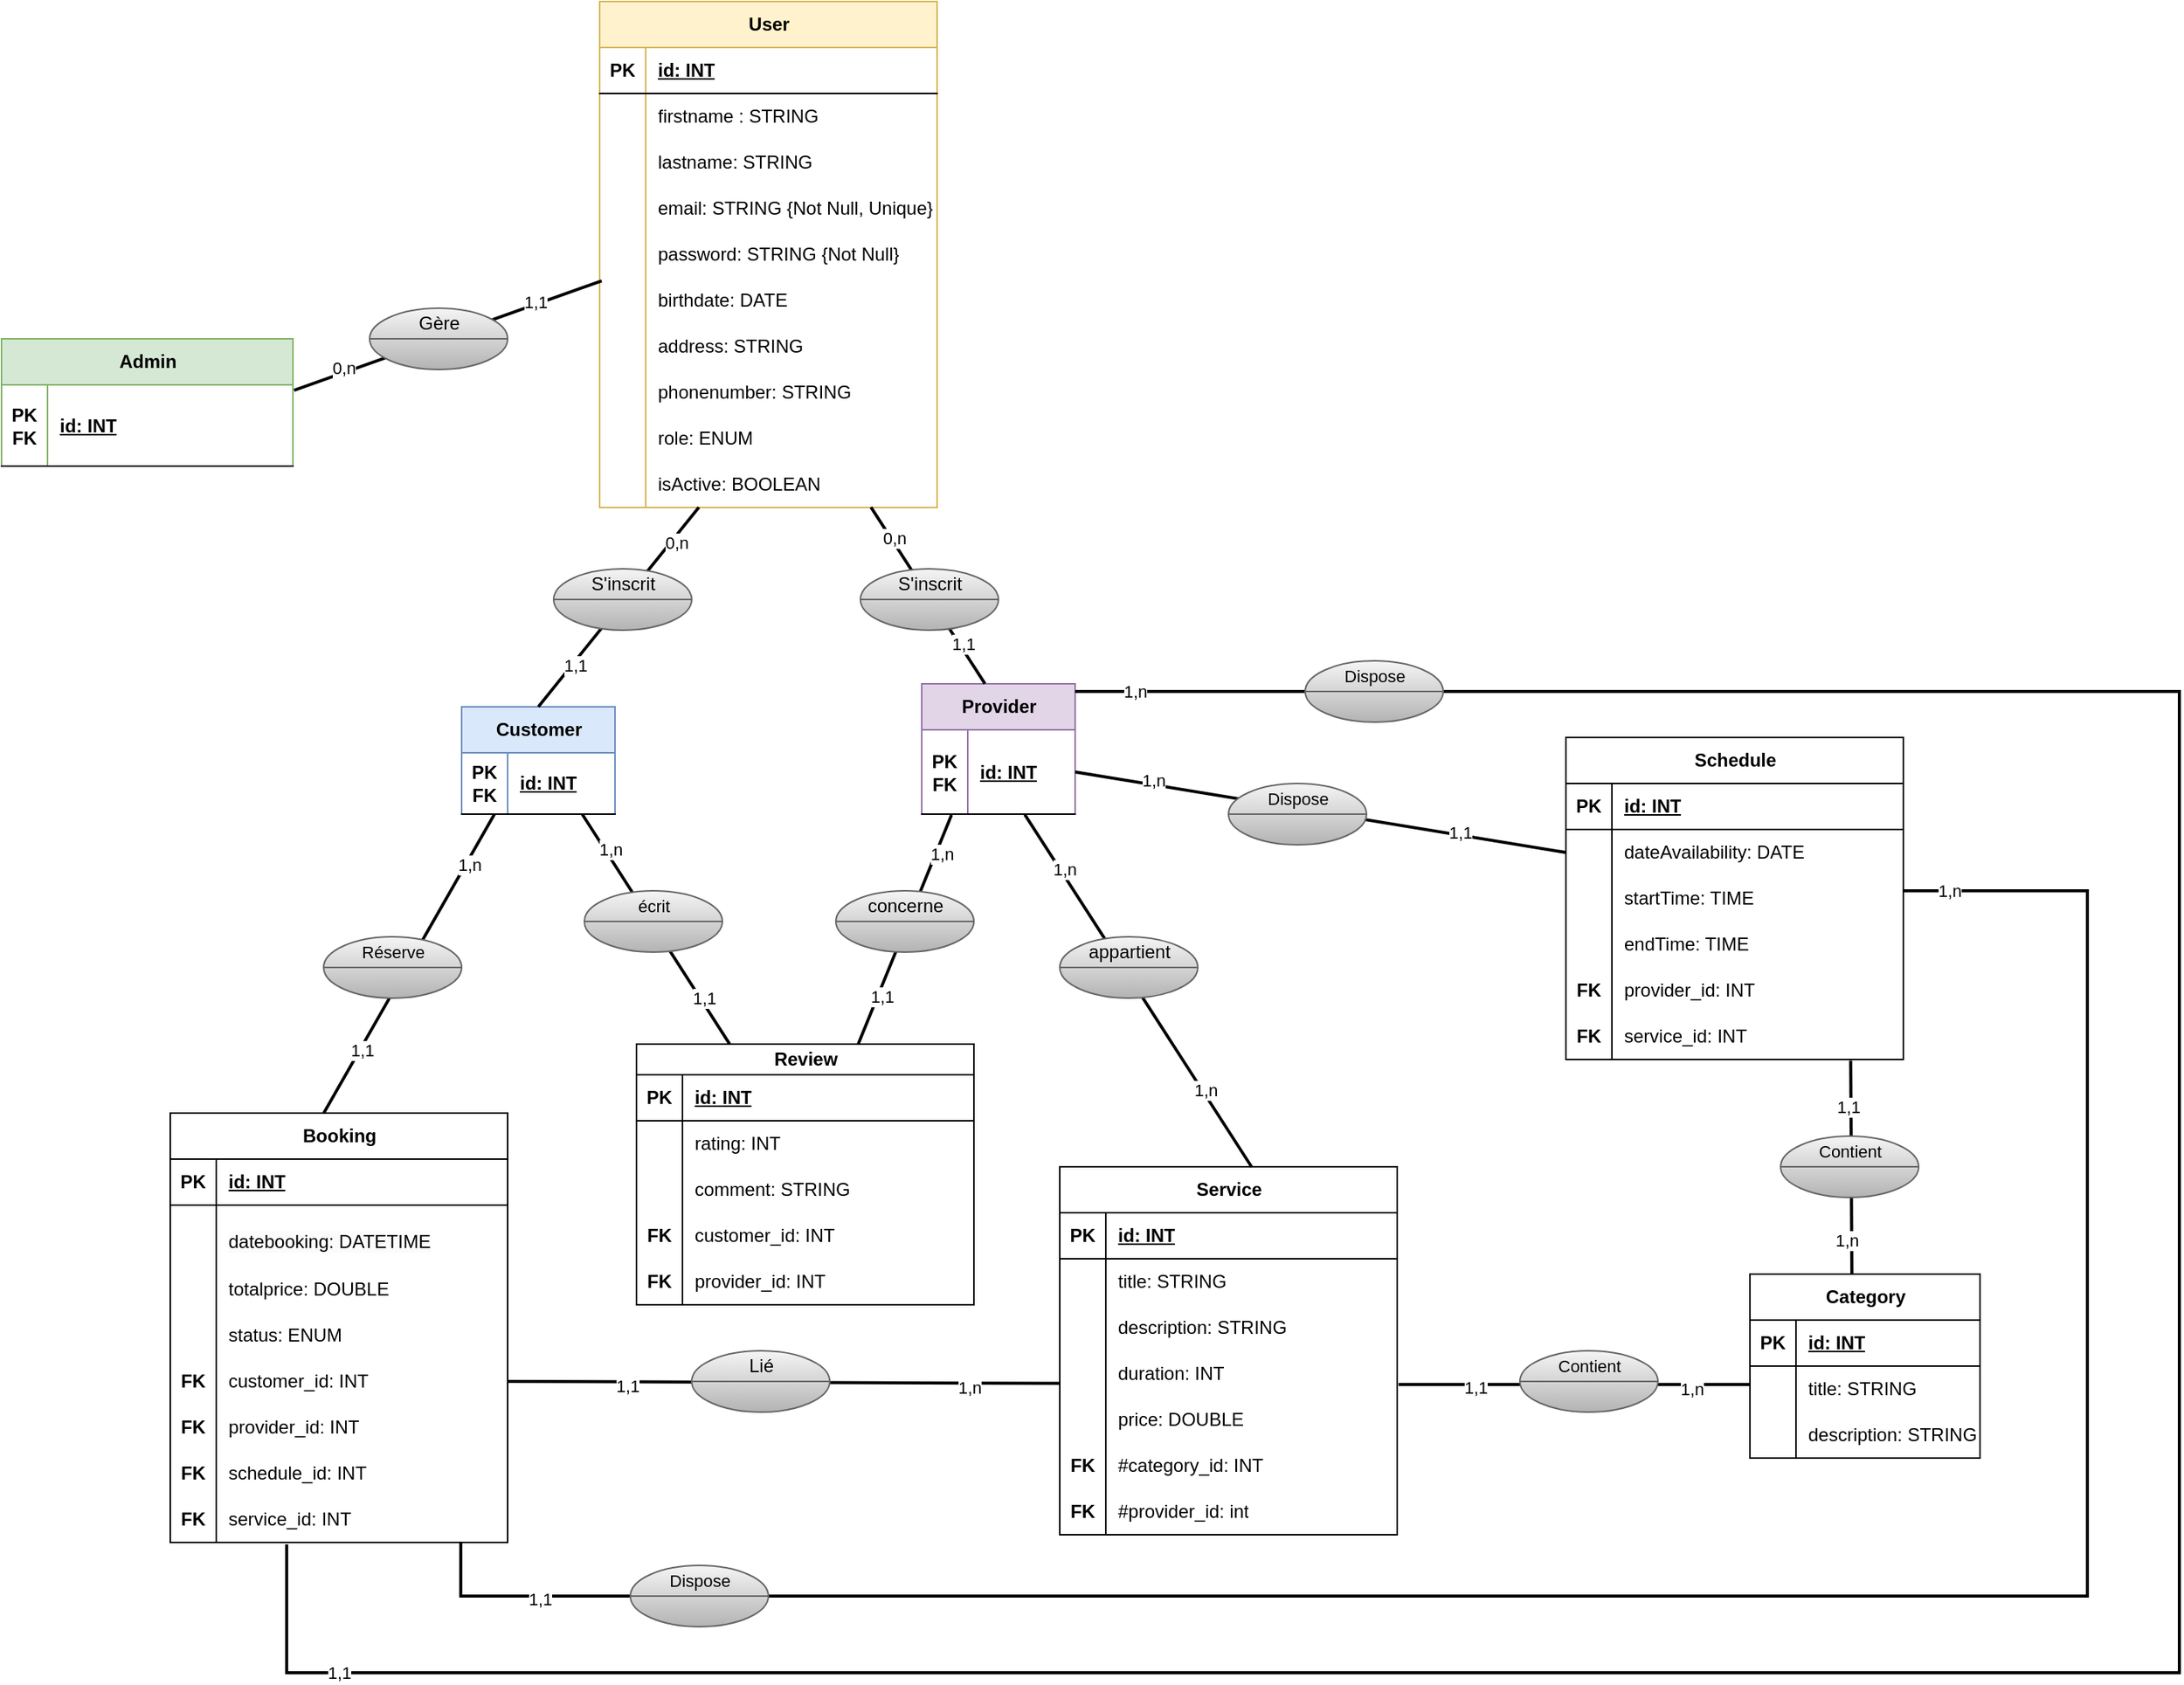 <mxfile version="26.0.16">
  <diagram id="C5RBs43oDa-KdzZeNtuy" name="Page-1">
    <mxGraphModel dx="2431" dy="1940" grid="1" gridSize="10" guides="1" tooltips="1" connect="1" arrows="1" fold="1" page="1" pageScale="1" pageWidth="827" pageHeight="1169" math="0" shadow="0">
      <root>
        <mxCell id="WIyWlLk6GJQsqaUBKTNV-0" />
        <mxCell id="WIyWlLk6GJQsqaUBKTNV-1" parent="WIyWlLk6GJQsqaUBKTNV-0" />
        <mxCell id="IeuhUxRmmoXqAZpo1SSm-284" value="User" style="shape=table;startSize=30;container=1;collapsible=1;childLayout=tableLayout;fixedRows=1;rowLines=0;fontStyle=1;align=center;resizeLast=1;html=1;fillColor=#fff2cc;strokeColor=#d6b656;" parent="WIyWlLk6GJQsqaUBKTNV-1" vertex="1">
          <mxGeometry x="170" y="-140" width="220" height="330" as="geometry" />
        </mxCell>
        <mxCell id="IeuhUxRmmoXqAZpo1SSm-285" value="" style="shape=tableRow;horizontal=0;startSize=0;swimlaneHead=0;swimlaneBody=0;fillColor=none;collapsible=0;dropTarget=0;points=[[0,0.5],[1,0.5]];portConstraint=eastwest;top=0;left=0;right=0;bottom=1;" parent="IeuhUxRmmoXqAZpo1SSm-284" vertex="1">
          <mxGeometry y="30" width="220" height="30" as="geometry" />
        </mxCell>
        <mxCell id="IeuhUxRmmoXqAZpo1SSm-286" value="PK" style="shape=partialRectangle;connectable=0;fillColor=none;top=0;left=0;bottom=0;right=0;fontStyle=1;overflow=hidden;whiteSpace=wrap;html=1;" parent="IeuhUxRmmoXqAZpo1SSm-285" vertex="1">
          <mxGeometry width="30" height="30" as="geometry">
            <mxRectangle width="30" height="30" as="alternateBounds" />
          </mxGeometry>
        </mxCell>
        <mxCell id="IeuhUxRmmoXqAZpo1SSm-287" value="id: INT" style="shape=partialRectangle;connectable=0;fillColor=none;top=0;left=0;bottom=0;right=0;align=left;spacingLeft=6;fontStyle=5;overflow=hidden;whiteSpace=wrap;html=1;" parent="IeuhUxRmmoXqAZpo1SSm-285" vertex="1">
          <mxGeometry x="30" width="190" height="30" as="geometry">
            <mxRectangle width="190" height="30" as="alternateBounds" />
          </mxGeometry>
        </mxCell>
        <mxCell id="IeuhUxRmmoXqAZpo1SSm-288" value="" style="shape=tableRow;horizontal=0;startSize=0;swimlaneHead=0;swimlaneBody=0;fillColor=none;collapsible=0;dropTarget=0;points=[[0,0.5],[1,0.5]];portConstraint=eastwest;top=0;left=0;right=0;bottom=0;" parent="IeuhUxRmmoXqAZpo1SSm-284" vertex="1">
          <mxGeometry y="60" width="220" height="30" as="geometry" />
        </mxCell>
        <mxCell id="IeuhUxRmmoXqAZpo1SSm-289" value="" style="shape=partialRectangle;connectable=0;fillColor=none;top=0;left=0;bottom=0;right=0;editable=1;overflow=hidden;whiteSpace=wrap;html=1;" parent="IeuhUxRmmoXqAZpo1SSm-288" vertex="1">
          <mxGeometry width="30" height="30" as="geometry">
            <mxRectangle width="30" height="30" as="alternateBounds" />
          </mxGeometry>
        </mxCell>
        <mxCell id="IeuhUxRmmoXqAZpo1SSm-290" value="firstname : STRING" style="shape=partialRectangle;connectable=0;fillColor=none;top=0;left=0;bottom=0;right=0;align=left;spacingLeft=6;overflow=hidden;whiteSpace=wrap;html=1;" parent="IeuhUxRmmoXqAZpo1SSm-288" vertex="1">
          <mxGeometry x="30" width="190" height="30" as="geometry">
            <mxRectangle width="190" height="30" as="alternateBounds" />
          </mxGeometry>
        </mxCell>
        <mxCell id="IeuhUxRmmoXqAZpo1SSm-291" value="" style="shape=tableRow;horizontal=0;startSize=0;swimlaneHead=0;swimlaneBody=0;fillColor=none;collapsible=0;dropTarget=0;points=[[0,0.5],[1,0.5]];portConstraint=eastwest;top=0;left=0;right=0;bottom=0;" parent="IeuhUxRmmoXqAZpo1SSm-284" vertex="1">
          <mxGeometry y="90" width="220" height="30" as="geometry" />
        </mxCell>
        <mxCell id="IeuhUxRmmoXqAZpo1SSm-292" value="" style="shape=partialRectangle;connectable=0;fillColor=none;top=0;left=0;bottom=0;right=0;editable=1;overflow=hidden;whiteSpace=wrap;html=1;" parent="IeuhUxRmmoXqAZpo1SSm-291" vertex="1">
          <mxGeometry width="30" height="30" as="geometry">
            <mxRectangle width="30" height="30" as="alternateBounds" />
          </mxGeometry>
        </mxCell>
        <mxCell id="IeuhUxRmmoXqAZpo1SSm-293" value="lastname: STRING" style="shape=partialRectangle;connectable=0;fillColor=none;top=0;left=0;bottom=0;right=0;align=left;spacingLeft=6;overflow=hidden;whiteSpace=wrap;html=1;" parent="IeuhUxRmmoXqAZpo1SSm-291" vertex="1">
          <mxGeometry x="30" width="190" height="30" as="geometry">
            <mxRectangle width="190" height="30" as="alternateBounds" />
          </mxGeometry>
        </mxCell>
        <mxCell id="IeuhUxRmmoXqAZpo1SSm-294" value="" style="shape=tableRow;horizontal=0;startSize=0;swimlaneHead=0;swimlaneBody=0;fillColor=none;collapsible=0;dropTarget=0;points=[[0,0.5],[1,0.5]];portConstraint=eastwest;top=0;left=0;right=0;bottom=0;" parent="IeuhUxRmmoXqAZpo1SSm-284" vertex="1">
          <mxGeometry y="120" width="220" height="30" as="geometry" />
        </mxCell>
        <mxCell id="IeuhUxRmmoXqAZpo1SSm-295" value="" style="shape=partialRectangle;connectable=0;fillColor=none;top=0;left=0;bottom=0;right=0;editable=1;overflow=hidden;whiteSpace=wrap;html=1;" parent="IeuhUxRmmoXqAZpo1SSm-294" vertex="1">
          <mxGeometry width="30" height="30" as="geometry">
            <mxRectangle width="30" height="30" as="alternateBounds" />
          </mxGeometry>
        </mxCell>
        <mxCell id="IeuhUxRmmoXqAZpo1SSm-296" value="email: STRING {Not Null, Unique}" style="shape=partialRectangle;connectable=0;fillColor=none;top=0;left=0;bottom=0;right=0;align=left;spacingLeft=6;overflow=hidden;whiteSpace=wrap;html=1;" parent="IeuhUxRmmoXqAZpo1SSm-294" vertex="1">
          <mxGeometry x="30" width="190" height="30" as="geometry">
            <mxRectangle width="190" height="30" as="alternateBounds" />
          </mxGeometry>
        </mxCell>
        <mxCell id="SoccBnHSWLBsHFDYlzGv-0" value="" style="shape=tableRow;horizontal=0;startSize=0;swimlaneHead=0;swimlaneBody=0;fillColor=none;collapsible=0;dropTarget=0;points=[[0,0.5],[1,0.5]];portConstraint=eastwest;top=0;left=0;right=0;bottom=0;" vertex="1" parent="IeuhUxRmmoXqAZpo1SSm-284">
          <mxGeometry y="150" width="220" height="30" as="geometry" />
        </mxCell>
        <mxCell id="SoccBnHSWLBsHFDYlzGv-1" value="" style="shape=partialRectangle;connectable=0;fillColor=none;top=0;left=0;bottom=0;right=0;editable=1;overflow=hidden;whiteSpace=wrap;html=1;" vertex="1" parent="SoccBnHSWLBsHFDYlzGv-0">
          <mxGeometry width="30" height="30" as="geometry">
            <mxRectangle width="30" height="30" as="alternateBounds" />
          </mxGeometry>
        </mxCell>
        <mxCell id="SoccBnHSWLBsHFDYlzGv-2" value="password: STRING {Not Null}" style="shape=partialRectangle;connectable=0;fillColor=none;top=0;left=0;bottom=0;right=0;align=left;spacingLeft=6;overflow=hidden;whiteSpace=wrap;html=1;" vertex="1" parent="SoccBnHSWLBsHFDYlzGv-0">
          <mxGeometry x="30" width="190" height="30" as="geometry">
            <mxRectangle width="190" height="30" as="alternateBounds" />
          </mxGeometry>
        </mxCell>
        <mxCell id="SoccBnHSWLBsHFDYlzGv-3" value="" style="shape=tableRow;horizontal=0;startSize=0;swimlaneHead=0;swimlaneBody=0;fillColor=none;collapsible=0;dropTarget=0;points=[[0,0.5],[1,0.5]];portConstraint=eastwest;top=0;left=0;right=0;bottom=0;" vertex="1" parent="IeuhUxRmmoXqAZpo1SSm-284">
          <mxGeometry y="180" width="220" height="30" as="geometry" />
        </mxCell>
        <mxCell id="SoccBnHSWLBsHFDYlzGv-4" value="" style="shape=partialRectangle;connectable=0;fillColor=none;top=0;left=0;bottom=0;right=0;editable=1;overflow=hidden;whiteSpace=wrap;html=1;" vertex="1" parent="SoccBnHSWLBsHFDYlzGv-3">
          <mxGeometry width="30" height="30" as="geometry">
            <mxRectangle width="30" height="30" as="alternateBounds" />
          </mxGeometry>
        </mxCell>
        <mxCell id="SoccBnHSWLBsHFDYlzGv-5" value="birthdate: DATE" style="shape=partialRectangle;connectable=0;fillColor=none;top=0;left=0;bottom=0;right=0;align=left;spacingLeft=6;overflow=hidden;whiteSpace=wrap;html=1;" vertex="1" parent="SoccBnHSWLBsHFDYlzGv-3">
          <mxGeometry x="30" width="190" height="30" as="geometry">
            <mxRectangle width="190" height="30" as="alternateBounds" />
          </mxGeometry>
        </mxCell>
        <mxCell id="SoccBnHSWLBsHFDYlzGv-6" value="" style="shape=tableRow;horizontal=0;startSize=0;swimlaneHead=0;swimlaneBody=0;fillColor=none;collapsible=0;dropTarget=0;points=[[0,0.5],[1,0.5]];portConstraint=eastwest;top=0;left=0;right=0;bottom=0;" vertex="1" parent="IeuhUxRmmoXqAZpo1SSm-284">
          <mxGeometry y="210" width="220" height="30" as="geometry" />
        </mxCell>
        <mxCell id="SoccBnHSWLBsHFDYlzGv-7" value="" style="shape=partialRectangle;connectable=0;fillColor=none;top=0;left=0;bottom=0;right=0;editable=1;overflow=hidden;whiteSpace=wrap;html=1;" vertex="1" parent="SoccBnHSWLBsHFDYlzGv-6">
          <mxGeometry width="30" height="30" as="geometry">
            <mxRectangle width="30" height="30" as="alternateBounds" />
          </mxGeometry>
        </mxCell>
        <mxCell id="SoccBnHSWLBsHFDYlzGv-8" value="address: STRING" style="shape=partialRectangle;connectable=0;fillColor=none;top=0;left=0;bottom=0;right=0;align=left;spacingLeft=6;overflow=hidden;whiteSpace=wrap;html=1;" vertex="1" parent="SoccBnHSWLBsHFDYlzGv-6">
          <mxGeometry x="30" width="190" height="30" as="geometry">
            <mxRectangle width="190" height="30" as="alternateBounds" />
          </mxGeometry>
        </mxCell>
        <mxCell id="SoccBnHSWLBsHFDYlzGv-9" value="" style="shape=tableRow;horizontal=0;startSize=0;swimlaneHead=0;swimlaneBody=0;fillColor=none;collapsible=0;dropTarget=0;points=[[0,0.5],[1,0.5]];portConstraint=eastwest;top=0;left=0;right=0;bottom=0;" vertex="1" parent="IeuhUxRmmoXqAZpo1SSm-284">
          <mxGeometry y="240" width="220" height="30" as="geometry" />
        </mxCell>
        <mxCell id="SoccBnHSWLBsHFDYlzGv-10" value="" style="shape=partialRectangle;connectable=0;fillColor=none;top=0;left=0;bottom=0;right=0;editable=1;overflow=hidden;whiteSpace=wrap;html=1;" vertex="1" parent="SoccBnHSWLBsHFDYlzGv-9">
          <mxGeometry width="30" height="30" as="geometry">
            <mxRectangle width="30" height="30" as="alternateBounds" />
          </mxGeometry>
        </mxCell>
        <mxCell id="SoccBnHSWLBsHFDYlzGv-11" value="phonenumber: STRING" style="shape=partialRectangle;connectable=0;fillColor=none;top=0;left=0;bottom=0;right=0;align=left;spacingLeft=6;overflow=hidden;whiteSpace=wrap;html=1;" vertex="1" parent="SoccBnHSWLBsHFDYlzGv-9">
          <mxGeometry x="30" width="190" height="30" as="geometry">
            <mxRectangle width="190" height="30" as="alternateBounds" />
          </mxGeometry>
        </mxCell>
        <mxCell id="SoccBnHSWLBsHFDYlzGv-12" value="" style="shape=tableRow;horizontal=0;startSize=0;swimlaneHead=0;swimlaneBody=0;fillColor=none;collapsible=0;dropTarget=0;points=[[0,0.5],[1,0.5]];portConstraint=eastwest;top=0;left=0;right=0;bottom=0;" vertex="1" parent="IeuhUxRmmoXqAZpo1SSm-284">
          <mxGeometry y="270" width="220" height="30" as="geometry" />
        </mxCell>
        <mxCell id="SoccBnHSWLBsHFDYlzGv-13" value="" style="shape=partialRectangle;connectable=0;fillColor=none;top=0;left=0;bottom=0;right=0;editable=1;overflow=hidden;whiteSpace=wrap;html=1;" vertex="1" parent="SoccBnHSWLBsHFDYlzGv-12">
          <mxGeometry width="30" height="30" as="geometry">
            <mxRectangle width="30" height="30" as="alternateBounds" />
          </mxGeometry>
        </mxCell>
        <mxCell id="SoccBnHSWLBsHFDYlzGv-14" value="role: ENUM" style="shape=partialRectangle;connectable=0;fillColor=none;top=0;left=0;bottom=0;right=0;align=left;spacingLeft=6;overflow=hidden;whiteSpace=wrap;html=1;" vertex="1" parent="SoccBnHSWLBsHFDYlzGv-12">
          <mxGeometry x="30" width="190" height="30" as="geometry">
            <mxRectangle width="190" height="30" as="alternateBounds" />
          </mxGeometry>
        </mxCell>
        <mxCell id="SoccBnHSWLBsHFDYlzGv-15" value="" style="shape=tableRow;horizontal=0;startSize=0;swimlaneHead=0;swimlaneBody=0;fillColor=none;collapsible=0;dropTarget=0;points=[[0,0.5],[1,0.5]];portConstraint=eastwest;top=0;left=0;right=0;bottom=0;" vertex="1" parent="IeuhUxRmmoXqAZpo1SSm-284">
          <mxGeometry y="300" width="220" height="30" as="geometry" />
        </mxCell>
        <mxCell id="SoccBnHSWLBsHFDYlzGv-16" value="" style="shape=partialRectangle;connectable=0;fillColor=none;top=0;left=0;bottom=0;right=0;editable=1;overflow=hidden;whiteSpace=wrap;html=1;" vertex="1" parent="SoccBnHSWLBsHFDYlzGv-15">
          <mxGeometry width="30" height="30" as="geometry">
            <mxRectangle width="30" height="30" as="alternateBounds" />
          </mxGeometry>
        </mxCell>
        <mxCell id="SoccBnHSWLBsHFDYlzGv-17" value="isActive: BOOLEAN" style="shape=partialRectangle;connectable=0;fillColor=none;top=0;left=0;bottom=0;right=0;align=left;spacingLeft=6;overflow=hidden;whiteSpace=wrap;html=1;" vertex="1" parent="SoccBnHSWLBsHFDYlzGv-15">
          <mxGeometry x="30" width="190" height="30" as="geometry">
            <mxRectangle width="190" height="30" as="alternateBounds" />
          </mxGeometry>
        </mxCell>
        <mxCell id="SoccBnHSWLBsHFDYlzGv-18" value="Customer" style="shape=table;startSize=30;container=1;collapsible=1;childLayout=tableLayout;fixedRows=1;rowLines=0;fontStyle=1;align=center;resizeLast=1;html=1;fillColor=#dae8fc;strokeColor=#6c8ebf;" vertex="1" parent="WIyWlLk6GJQsqaUBKTNV-1">
          <mxGeometry x="80" y="320" width="100" height="70" as="geometry" />
        </mxCell>
        <mxCell id="SoccBnHSWLBsHFDYlzGv-19" value="" style="shape=tableRow;horizontal=0;startSize=0;swimlaneHead=0;swimlaneBody=0;fillColor=none;collapsible=0;dropTarget=0;points=[[0,0.5],[1,0.5]];portConstraint=eastwest;top=0;left=0;right=0;bottom=1;" vertex="1" parent="SoccBnHSWLBsHFDYlzGv-18">
          <mxGeometry y="30" width="100" height="40" as="geometry" />
        </mxCell>
        <mxCell id="SoccBnHSWLBsHFDYlzGv-20" value="PK&lt;div&gt;FK&lt;/div&gt;" style="shape=partialRectangle;connectable=0;fillColor=none;top=0;left=0;bottom=0;right=0;fontStyle=1;overflow=hidden;whiteSpace=wrap;html=1;" vertex="1" parent="SoccBnHSWLBsHFDYlzGv-19">
          <mxGeometry width="30" height="40" as="geometry">
            <mxRectangle width="30" height="40" as="alternateBounds" />
          </mxGeometry>
        </mxCell>
        <mxCell id="SoccBnHSWLBsHFDYlzGv-21" value="id: INT" style="shape=partialRectangle;connectable=0;fillColor=none;top=0;left=0;bottom=0;right=0;align=left;spacingLeft=6;fontStyle=5;overflow=hidden;whiteSpace=wrap;html=1;" vertex="1" parent="SoccBnHSWLBsHFDYlzGv-19">
          <mxGeometry x="30" width="70" height="40" as="geometry">
            <mxRectangle width="70" height="40" as="alternateBounds" />
          </mxGeometry>
        </mxCell>
        <mxCell id="SoccBnHSWLBsHFDYlzGv-49" value="Provider" style="shape=table;startSize=30;container=1;collapsible=1;childLayout=tableLayout;fixedRows=1;rowLines=0;fontStyle=1;align=center;resizeLast=1;html=1;fillColor=#e1d5e7;strokeColor=#9673a6;" vertex="1" parent="WIyWlLk6GJQsqaUBKTNV-1">
          <mxGeometry x="380" y="305" width="100" height="85" as="geometry" />
        </mxCell>
        <mxCell id="SoccBnHSWLBsHFDYlzGv-50" value="" style="shape=tableRow;horizontal=0;startSize=0;swimlaneHead=0;swimlaneBody=0;fillColor=none;collapsible=0;dropTarget=0;points=[[0,0.5],[1,0.5]];portConstraint=eastwest;top=0;left=0;right=0;bottom=1;" vertex="1" parent="SoccBnHSWLBsHFDYlzGv-49">
          <mxGeometry y="30" width="100" height="55" as="geometry" />
        </mxCell>
        <mxCell id="SoccBnHSWLBsHFDYlzGv-51" value="PK&lt;div&gt;FK&lt;/div&gt;" style="shape=partialRectangle;connectable=0;fillColor=none;top=0;left=0;bottom=0;right=0;fontStyle=1;overflow=hidden;whiteSpace=wrap;html=1;" vertex="1" parent="SoccBnHSWLBsHFDYlzGv-50">
          <mxGeometry width="30" height="55" as="geometry">
            <mxRectangle width="30" height="55" as="alternateBounds" />
          </mxGeometry>
        </mxCell>
        <mxCell id="SoccBnHSWLBsHFDYlzGv-52" value="id: INT" style="shape=partialRectangle;connectable=0;fillColor=none;top=0;left=0;bottom=0;right=0;align=left;spacingLeft=6;fontStyle=5;overflow=hidden;whiteSpace=wrap;html=1;" vertex="1" parent="SoccBnHSWLBsHFDYlzGv-50">
          <mxGeometry x="30" width="70" height="55" as="geometry">
            <mxRectangle width="70" height="55" as="alternateBounds" />
          </mxGeometry>
        </mxCell>
        <mxCell id="SoccBnHSWLBsHFDYlzGv-80" value="Admin" style="shape=table;startSize=30;container=1;collapsible=1;childLayout=tableLayout;fixedRows=1;rowLines=0;fontStyle=1;align=center;resizeLast=1;html=1;fillColor=#d5e8d4;strokeColor=#82b366;" vertex="1" parent="WIyWlLk6GJQsqaUBKTNV-1">
          <mxGeometry x="-220" y="80" width="190" height="83" as="geometry" />
        </mxCell>
        <mxCell id="SoccBnHSWLBsHFDYlzGv-81" value="" style="shape=tableRow;horizontal=0;startSize=0;swimlaneHead=0;swimlaneBody=0;fillColor=none;collapsible=0;dropTarget=0;points=[[0,0.5],[1,0.5]];portConstraint=eastwest;top=0;left=0;right=0;bottom=1;" vertex="1" parent="SoccBnHSWLBsHFDYlzGv-80">
          <mxGeometry y="30" width="190" height="53" as="geometry" />
        </mxCell>
        <mxCell id="SoccBnHSWLBsHFDYlzGv-82" value="PK FK" style="shape=partialRectangle;connectable=0;fillColor=none;top=0;left=0;bottom=0;right=0;fontStyle=1;overflow=hidden;whiteSpace=wrap;html=1;" vertex="1" parent="SoccBnHSWLBsHFDYlzGv-81">
          <mxGeometry width="30" height="53" as="geometry">
            <mxRectangle width="30" height="53" as="alternateBounds" />
          </mxGeometry>
        </mxCell>
        <mxCell id="SoccBnHSWLBsHFDYlzGv-83" value="id: INT" style="shape=partialRectangle;connectable=0;fillColor=none;top=0;left=0;bottom=0;right=0;align=left;spacingLeft=6;fontStyle=5;overflow=hidden;whiteSpace=wrap;html=1;" vertex="1" parent="SoccBnHSWLBsHFDYlzGv-81">
          <mxGeometry x="30" width="160" height="53" as="geometry">
            <mxRectangle width="160" height="53" as="alternateBounds" />
          </mxGeometry>
        </mxCell>
        <mxCell id="SoccBnHSWLBsHFDYlzGv-236" value="Category" style="shape=table;startSize=30;container=1;collapsible=1;childLayout=tableLayout;fixedRows=1;rowLines=0;fontStyle=1;align=center;resizeLast=1;html=1;" vertex="1" parent="WIyWlLk6GJQsqaUBKTNV-1">
          <mxGeometry x="920" y="690" width="150" height="120" as="geometry" />
        </mxCell>
        <mxCell id="SoccBnHSWLBsHFDYlzGv-237" value="" style="shape=tableRow;horizontal=0;startSize=0;swimlaneHead=0;swimlaneBody=0;fillColor=none;collapsible=0;dropTarget=0;points=[[0,0.5],[1,0.5]];portConstraint=eastwest;top=0;left=0;right=0;bottom=1;" vertex="1" parent="SoccBnHSWLBsHFDYlzGv-236">
          <mxGeometry y="30" width="150" height="30" as="geometry" />
        </mxCell>
        <mxCell id="SoccBnHSWLBsHFDYlzGv-238" value="PK" style="shape=partialRectangle;connectable=0;fillColor=none;top=0;left=0;bottom=0;right=0;fontStyle=1;overflow=hidden;whiteSpace=wrap;html=1;" vertex="1" parent="SoccBnHSWLBsHFDYlzGv-237">
          <mxGeometry width="30" height="30" as="geometry">
            <mxRectangle width="30" height="30" as="alternateBounds" />
          </mxGeometry>
        </mxCell>
        <mxCell id="SoccBnHSWLBsHFDYlzGv-239" value="id: INT" style="shape=partialRectangle;connectable=0;fillColor=none;top=0;left=0;bottom=0;right=0;align=left;spacingLeft=6;fontStyle=5;overflow=hidden;whiteSpace=wrap;html=1;" vertex="1" parent="SoccBnHSWLBsHFDYlzGv-237">
          <mxGeometry x="30" width="120" height="30" as="geometry">
            <mxRectangle width="120" height="30" as="alternateBounds" />
          </mxGeometry>
        </mxCell>
        <mxCell id="SoccBnHSWLBsHFDYlzGv-240" value="" style="shape=tableRow;horizontal=0;startSize=0;swimlaneHead=0;swimlaneBody=0;fillColor=none;collapsible=0;dropTarget=0;points=[[0,0.5],[1,0.5]];portConstraint=eastwest;top=0;left=0;right=0;bottom=0;" vertex="1" parent="SoccBnHSWLBsHFDYlzGv-236">
          <mxGeometry y="60" width="150" height="30" as="geometry" />
        </mxCell>
        <mxCell id="SoccBnHSWLBsHFDYlzGv-241" value="" style="shape=partialRectangle;connectable=0;fillColor=none;top=0;left=0;bottom=0;right=0;editable=1;overflow=hidden;whiteSpace=wrap;html=1;" vertex="1" parent="SoccBnHSWLBsHFDYlzGv-240">
          <mxGeometry width="30" height="30" as="geometry">
            <mxRectangle width="30" height="30" as="alternateBounds" />
          </mxGeometry>
        </mxCell>
        <mxCell id="SoccBnHSWLBsHFDYlzGv-242" value="title: STRING" style="shape=partialRectangle;connectable=0;fillColor=none;top=0;left=0;bottom=0;right=0;align=left;spacingLeft=6;overflow=hidden;whiteSpace=wrap;html=1;" vertex="1" parent="SoccBnHSWLBsHFDYlzGv-240">
          <mxGeometry x="30" width="120" height="30" as="geometry">
            <mxRectangle width="120" height="30" as="alternateBounds" />
          </mxGeometry>
        </mxCell>
        <mxCell id="SoccBnHSWLBsHFDYlzGv-243" value="" style="shape=tableRow;horizontal=0;startSize=0;swimlaneHead=0;swimlaneBody=0;fillColor=none;collapsible=0;dropTarget=0;points=[[0,0.5],[1,0.5]];portConstraint=eastwest;top=0;left=0;right=0;bottom=0;" vertex="1" parent="SoccBnHSWLBsHFDYlzGv-236">
          <mxGeometry y="90" width="150" height="30" as="geometry" />
        </mxCell>
        <mxCell id="SoccBnHSWLBsHFDYlzGv-244" value="" style="shape=partialRectangle;connectable=0;fillColor=none;top=0;left=0;bottom=0;right=0;editable=1;overflow=hidden;whiteSpace=wrap;html=1;" vertex="1" parent="SoccBnHSWLBsHFDYlzGv-243">
          <mxGeometry width="30" height="30" as="geometry">
            <mxRectangle width="30" height="30" as="alternateBounds" />
          </mxGeometry>
        </mxCell>
        <mxCell id="SoccBnHSWLBsHFDYlzGv-245" value="description: STRING" style="shape=partialRectangle;connectable=0;fillColor=none;top=0;left=0;bottom=0;right=0;align=left;spacingLeft=6;overflow=hidden;whiteSpace=wrap;html=1;" vertex="1" parent="SoccBnHSWLBsHFDYlzGv-243">
          <mxGeometry x="30" width="120" height="30" as="geometry">
            <mxRectangle width="120" height="30" as="alternateBounds" />
          </mxGeometry>
        </mxCell>
        <mxCell id="SoccBnHSWLBsHFDYlzGv-283" value="" style="group" vertex="1" connectable="0" parent="WIyWlLk6GJQsqaUBKTNV-1">
          <mxGeometry x="-110" y="585" width="220" height="280" as="geometry" />
        </mxCell>
        <mxCell id="SoccBnHSWLBsHFDYlzGv-142" value="Booking" style="shape=table;startSize=30;container=1;collapsible=1;childLayout=tableLayout;fixedRows=1;rowLines=0;fontStyle=1;align=center;resizeLast=1;html=1;" vertex="1" parent="SoccBnHSWLBsHFDYlzGv-283">
          <mxGeometry width="220" height="280" as="geometry" />
        </mxCell>
        <mxCell id="SoccBnHSWLBsHFDYlzGv-143" value="" style="shape=tableRow;horizontal=0;startSize=0;swimlaneHead=0;swimlaneBody=0;fillColor=none;collapsible=0;dropTarget=0;points=[[0,0.5],[1,0.5]];portConstraint=eastwest;top=0;left=0;right=0;bottom=1;" vertex="1" parent="SoccBnHSWLBsHFDYlzGv-142">
          <mxGeometry y="30" width="220" height="30" as="geometry" />
        </mxCell>
        <mxCell id="SoccBnHSWLBsHFDYlzGv-144" value="PK" style="shape=partialRectangle;connectable=0;fillColor=none;top=0;left=0;bottom=0;right=0;fontStyle=1;overflow=hidden;whiteSpace=wrap;html=1;" vertex="1" parent="SoccBnHSWLBsHFDYlzGv-143">
          <mxGeometry width="30" height="30" as="geometry">
            <mxRectangle width="30" height="30" as="alternateBounds" />
          </mxGeometry>
        </mxCell>
        <mxCell id="SoccBnHSWLBsHFDYlzGv-145" value="id: INT" style="shape=partialRectangle;connectable=0;fillColor=none;top=0;left=0;bottom=0;right=0;align=left;spacingLeft=6;fontStyle=5;overflow=hidden;whiteSpace=wrap;html=1;" vertex="1" parent="SoccBnHSWLBsHFDYlzGv-143">
          <mxGeometry x="30" width="190" height="30" as="geometry">
            <mxRectangle width="190" height="30" as="alternateBounds" />
          </mxGeometry>
        </mxCell>
        <mxCell id="SoccBnHSWLBsHFDYlzGv-146" value="" style="shape=tableRow;horizontal=0;startSize=0;swimlaneHead=0;swimlaneBody=0;fillColor=none;collapsible=0;dropTarget=0;points=[[0,0.5],[1,0.5]];portConstraint=eastwest;top=0;left=0;right=0;bottom=0;" vertex="1" parent="SoccBnHSWLBsHFDYlzGv-142">
          <mxGeometry y="60" width="220" height="40" as="geometry" />
        </mxCell>
        <mxCell id="SoccBnHSWLBsHFDYlzGv-147" value="" style="shape=partialRectangle;connectable=0;fillColor=none;top=0;left=0;bottom=0;right=0;editable=1;overflow=hidden;whiteSpace=wrap;html=1;" vertex="1" parent="SoccBnHSWLBsHFDYlzGv-146">
          <mxGeometry width="30" height="40" as="geometry">
            <mxRectangle width="30" height="40" as="alternateBounds" />
          </mxGeometry>
        </mxCell>
        <mxCell id="SoccBnHSWLBsHFDYlzGv-148" value="&#xa;&lt;span style=&quot;color: rgb(0, 0, 0); font-family: Helvetica; font-size: 12px; font-style: normal; font-variant-ligatures: normal; font-variant-caps: normal; font-weight: 400; letter-spacing: normal; orphans: 2; text-align: left; text-indent: 0px; text-transform: none; widows: 2; word-spacing: 0px; -webkit-text-stroke-width: 0px; white-space: normal; background-color: rgb(251, 251, 251); text-decoration-thickness: initial; text-decoration-style: initial; text-decoration-color: initial; display: inline !important; float: none;&quot;&gt;datebooking: DATETIME&lt;/span&gt;&#xa;&#xa;" style="shape=partialRectangle;connectable=0;fillColor=none;top=0;left=0;bottom=0;right=0;align=left;spacingLeft=6;overflow=hidden;whiteSpace=wrap;html=1;" vertex="1" parent="SoccBnHSWLBsHFDYlzGv-146">
          <mxGeometry x="30" width="190" height="40" as="geometry">
            <mxRectangle width="190" height="40" as="alternateBounds" />
          </mxGeometry>
        </mxCell>
        <mxCell id="SoccBnHSWLBsHFDYlzGv-149" value="" style="shape=tableRow;horizontal=0;startSize=0;swimlaneHead=0;swimlaneBody=0;fillColor=none;collapsible=0;dropTarget=0;points=[[0,0.5],[1,0.5]];portConstraint=eastwest;top=0;left=0;right=0;bottom=0;" vertex="1" parent="SoccBnHSWLBsHFDYlzGv-142">
          <mxGeometry y="100" width="220" height="30" as="geometry" />
        </mxCell>
        <mxCell id="SoccBnHSWLBsHFDYlzGv-150" value="" style="shape=partialRectangle;connectable=0;fillColor=none;top=0;left=0;bottom=0;right=0;editable=1;overflow=hidden;whiteSpace=wrap;html=1;" vertex="1" parent="SoccBnHSWLBsHFDYlzGv-149">
          <mxGeometry width="30" height="30" as="geometry">
            <mxRectangle width="30" height="30" as="alternateBounds" />
          </mxGeometry>
        </mxCell>
        <mxCell id="SoccBnHSWLBsHFDYlzGv-151" value="totalprice: DOUBLE" style="shape=partialRectangle;connectable=0;fillColor=none;top=0;left=0;bottom=0;right=0;align=left;spacingLeft=6;overflow=hidden;whiteSpace=wrap;html=1;" vertex="1" parent="SoccBnHSWLBsHFDYlzGv-149">
          <mxGeometry x="30" width="190" height="30" as="geometry">
            <mxRectangle width="190" height="30" as="alternateBounds" />
          </mxGeometry>
        </mxCell>
        <mxCell id="SoccBnHSWLBsHFDYlzGv-279" value="" style="shape=tableRow;horizontal=0;startSize=0;swimlaneHead=0;swimlaneBody=0;fillColor=none;collapsible=0;dropTarget=0;points=[[0,0.5],[1,0.5]];portConstraint=eastwest;top=0;left=0;right=0;bottom=0;" vertex="1" parent="SoccBnHSWLBsHFDYlzGv-142">
          <mxGeometry y="130" width="220" height="30" as="geometry" />
        </mxCell>
        <mxCell id="SoccBnHSWLBsHFDYlzGv-280" value="" style="shape=partialRectangle;connectable=0;fillColor=none;top=0;left=0;bottom=0;right=0;editable=1;overflow=hidden;whiteSpace=wrap;html=1;" vertex="1" parent="SoccBnHSWLBsHFDYlzGv-279">
          <mxGeometry width="30" height="30" as="geometry">
            <mxRectangle width="30" height="30" as="alternateBounds" />
          </mxGeometry>
        </mxCell>
        <mxCell id="SoccBnHSWLBsHFDYlzGv-281" value="status: ENUM&amp;nbsp;" style="shape=partialRectangle;connectable=0;fillColor=none;top=0;left=0;bottom=0;right=0;align=left;spacingLeft=6;overflow=hidden;whiteSpace=wrap;html=1;" vertex="1" parent="SoccBnHSWLBsHFDYlzGv-279">
          <mxGeometry x="30" width="190" height="30" as="geometry">
            <mxRectangle width="190" height="30" as="alternateBounds" />
          </mxGeometry>
        </mxCell>
        <mxCell id="SoccBnHSWLBsHFDYlzGv-152" value="" style="shape=tableRow;horizontal=0;startSize=0;swimlaneHead=0;swimlaneBody=0;fillColor=none;collapsible=0;dropTarget=0;points=[[0,0.5],[1,0.5]];portConstraint=eastwest;top=0;left=0;right=0;bottom=0;" vertex="1" parent="SoccBnHSWLBsHFDYlzGv-142">
          <mxGeometry y="160" width="220" height="30" as="geometry" />
        </mxCell>
        <mxCell id="SoccBnHSWLBsHFDYlzGv-153" value="" style="shape=partialRectangle;connectable=0;fillColor=none;top=0;left=0;bottom=0;right=0;editable=1;overflow=hidden;whiteSpace=wrap;html=1;" vertex="1" parent="SoccBnHSWLBsHFDYlzGv-152">
          <mxGeometry width="30" height="30" as="geometry">
            <mxRectangle width="30" height="30" as="alternateBounds" />
          </mxGeometry>
        </mxCell>
        <mxCell id="SoccBnHSWLBsHFDYlzGv-154" value="customer_id: INT" style="shape=partialRectangle;connectable=0;fillColor=none;top=0;left=0;bottom=0;right=0;align=left;spacingLeft=6;overflow=hidden;whiteSpace=wrap;html=1;" vertex="1" parent="SoccBnHSWLBsHFDYlzGv-152">
          <mxGeometry x="30" width="190" height="30" as="geometry">
            <mxRectangle width="190" height="30" as="alternateBounds" />
          </mxGeometry>
        </mxCell>
        <mxCell id="SoccBnHSWLBsHFDYlzGv-155" value="" style="shape=tableRow;horizontal=0;startSize=0;swimlaneHead=0;swimlaneBody=0;fillColor=none;collapsible=0;dropTarget=0;points=[[0,0.5],[1,0.5]];portConstraint=eastwest;top=0;left=0;right=0;bottom=0;" vertex="1" parent="SoccBnHSWLBsHFDYlzGv-142">
          <mxGeometry y="190" width="220" height="30" as="geometry" />
        </mxCell>
        <mxCell id="SoccBnHSWLBsHFDYlzGv-156" value="" style="shape=partialRectangle;connectable=0;fillColor=none;top=0;left=0;bottom=0;right=0;editable=1;overflow=hidden;whiteSpace=wrap;html=1;" vertex="1" parent="SoccBnHSWLBsHFDYlzGv-155">
          <mxGeometry width="30" height="30" as="geometry">
            <mxRectangle width="30" height="30" as="alternateBounds" />
          </mxGeometry>
        </mxCell>
        <mxCell id="SoccBnHSWLBsHFDYlzGv-157" value="provider_id: INT" style="shape=partialRectangle;connectable=0;fillColor=none;top=0;left=0;bottom=0;right=0;align=left;spacingLeft=6;overflow=hidden;whiteSpace=wrap;html=1;" vertex="1" parent="SoccBnHSWLBsHFDYlzGv-155">
          <mxGeometry x="30" width="190" height="30" as="geometry">
            <mxRectangle width="190" height="30" as="alternateBounds" />
          </mxGeometry>
        </mxCell>
        <mxCell id="SoccBnHSWLBsHFDYlzGv-158" value="" style="shape=tableRow;horizontal=0;startSize=0;swimlaneHead=0;swimlaneBody=0;fillColor=none;collapsible=0;dropTarget=0;points=[[0,0.5],[1,0.5]];portConstraint=eastwest;top=0;left=0;right=0;bottom=0;" vertex="1" parent="SoccBnHSWLBsHFDYlzGv-142">
          <mxGeometry y="220" width="220" height="30" as="geometry" />
        </mxCell>
        <mxCell id="SoccBnHSWLBsHFDYlzGv-159" value="" style="shape=partialRectangle;connectable=0;fillColor=none;top=0;left=0;bottom=0;right=0;editable=1;overflow=hidden;whiteSpace=wrap;html=1;" vertex="1" parent="SoccBnHSWLBsHFDYlzGv-158">
          <mxGeometry width="30" height="30" as="geometry">
            <mxRectangle width="30" height="30" as="alternateBounds" />
          </mxGeometry>
        </mxCell>
        <mxCell id="SoccBnHSWLBsHFDYlzGv-160" value="schedule_id: INT" style="shape=partialRectangle;connectable=0;fillColor=none;top=0;left=0;bottom=0;right=0;align=left;spacingLeft=6;overflow=hidden;whiteSpace=wrap;html=1;" vertex="1" parent="SoccBnHSWLBsHFDYlzGv-158">
          <mxGeometry x="30" width="190" height="30" as="geometry">
            <mxRectangle width="190" height="30" as="alternateBounds" />
          </mxGeometry>
        </mxCell>
        <mxCell id="SoccBnHSWLBsHFDYlzGv-161" value="" style="shape=tableRow;horizontal=0;startSize=0;swimlaneHead=0;swimlaneBody=0;fillColor=none;collapsible=0;dropTarget=0;points=[[0,0.5],[1,0.5]];portConstraint=eastwest;top=0;left=0;right=0;bottom=0;" vertex="1" parent="SoccBnHSWLBsHFDYlzGv-142">
          <mxGeometry y="250" width="220" height="30" as="geometry" />
        </mxCell>
        <mxCell id="SoccBnHSWLBsHFDYlzGv-162" value="" style="shape=partialRectangle;connectable=0;fillColor=none;top=0;left=0;bottom=0;right=0;editable=1;overflow=hidden;whiteSpace=wrap;html=1;" vertex="1" parent="SoccBnHSWLBsHFDYlzGv-161">
          <mxGeometry width="30" height="30" as="geometry">
            <mxRectangle width="30" height="30" as="alternateBounds" />
          </mxGeometry>
        </mxCell>
        <mxCell id="SoccBnHSWLBsHFDYlzGv-163" value="service_id: INT" style="shape=partialRectangle;connectable=0;fillColor=none;top=0;left=0;bottom=0;right=0;align=left;spacingLeft=6;overflow=hidden;whiteSpace=wrap;html=1;" vertex="1" parent="SoccBnHSWLBsHFDYlzGv-161">
          <mxGeometry x="30" width="190" height="30" as="geometry">
            <mxRectangle width="190" height="30" as="alternateBounds" />
          </mxGeometry>
        </mxCell>
        <mxCell id="SoccBnHSWLBsHFDYlzGv-275" value="FK" style="shape=partialRectangle;connectable=0;fillColor=none;top=0;left=0;bottom=0;right=0;fontStyle=1;overflow=hidden;whiteSpace=wrap;html=1;" vertex="1" parent="SoccBnHSWLBsHFDYlzGv-283">
          <mxGeometry y="220" width="30" height="30" as="geometry">
            <mxRectangle width="30" height="30" as="alternateBounds" />
          </mxGeometry>
        </mxCell>
        <mxCell id="SoccBnHSWLBsHFDYlzGv-276" value="FK" style="shape=partialRectangle;connectable=0;fillColor=none;top=0;left=0;bottom=0;right=0;fontStyle=1;overflow=hidden;whiteSpace=wrap;html=1;" vertex="1" parent="SoccBnHSWLBsHFDYlzGv-283">
          <mxGeometry y="190" width="30" height="30" as="geometry">
            <mxRectangle width="30" height="30" as="alternateBounds" />
          </mxGeometry>
        </mxCell>
        <mxCell id="SoccBnHSWLBsHFDYlzGv-277" value="FK" style="shape=partialRectangle;connectable=0;fillColor=none;top=0;left=0;bottom=0;right=0;fontStyle=1;overflow=hidden;whiteSpace=wrap;html=1;" vertex="1" parent="SoccBnHSWLBsHFDYlzGv-283">
          <mxGeometry y="160" width="30" height="30" as="geometry">
            <mxRectangle width="30" height="30" as="alternateBounds" />
          </mxGeometry>
        </mxCell>
        <mxCell id="SoccBnHSWLBsHFDYlzGv-278" value="FK" style="shape=partialRectangle;connectable=0;fillColor=none;top=0;left=0;bottom=0;right=0;fontStyle=1;overflow=hidden;whiteSpace=wrap;html=1;" vertex="1" parent="SoccBnHSWLBsHFDYlzGv-283">
          <mxGeometry y="250" width="30" height="30" as="geometry">
            <mxRectangle width="30" height="30" as="alternateBounds" />
          </mxGeometry>
        </mxCell>
        <mxCell id="SoccBnHSWLBsHFDYlzGv-289" value="" style="group" vertex="1" connectable="0" parent="WIyWlLk6GJQsqaUBKTNV-1">
          <mxGeometry x="470" y="620" width="220" height="270" as="geometry" />
        </mxCell>
        <mxCell id="SoccBnHSWLBsHFDYlzGv-205" value="Service" style="shape=table;startSize=30;container=1;collapsible=1;childLayout=tableLayout;fixedRows=1;rowLines=0;fontStyle=1;align=center;resizeLast=1;html=1;" vertex="1" parent="SoccBnHSWLBsHFDYlzGv-289">
          <mxGeometry width="220" height="240" as="geometry" />
        </mxCell>
        <mxCell id="SoccBnHSWLBsHFDYlzGv-206" value="" style="shape=tableRow;horizontal=0;startSize=0;swimlaneHead=0;swimlaneBody=0;fillColor=none;collapsible=0;dropTarget=0;points=[[0,0.5],[1,0.5]];portConstraint=eastwest;top=0;left=0;right=0;bottom=1;" vertex="1" parent="SoccBnHSWLBsHFDYlzGv-205">
          <mxGeometry y="30" width="220" height="30" as="geometry" />
        </mxCell>
        <mxCell id="SoccBnHSWLBsHFDYlzGv-207" value="PK" style="shape=partialRectangle;connectable=0;fillColor=none;top=0;left=0;bottom=0;right=0;fontStyle=1;overflow=hidden;whiteSpace=wrap;html=1;" vertex="1" parent="SoccBnHSWLBsHFDYlzGv-206">
          <mxGeometry width="30" height="30" as="geometry">
            <mxRectangle width="30" height="30" as="alternateBounds" />
          </mxGeometry>
        </mxCell>
        <mxCell id="SoccBnHSWLBsHFDYlzGv-208" value="id: INT" style="shape=partialRectangle;connectable=0;fillColor=none;top=0;left=0;bottom=0;right=0;align=left;spacingLeft=6;fontStyle=5;overflow=hidden;whiteSpace=wrap;html=1;" vertex="1" parent="SoccBnHSWLBsHFDYlzGv-206">
          <mxGeometry x="30" width="190" height="30" as="geometry">
            <mxRectangle width="190" height="30" as="alternateBounds" />
          </mxGeometry>
        </mxCell>
        <mxCell id="SoccBnHSWLBsHFDYlzGv-209" value="" style="shape=tableRow;horizontal=0;startSize=0;swimlaneHead=0;swimlaneBody=0;fillColor=none;collapsible=0;dropTarget=0;points=[[0,0.5],[1,0.5]];portConstraint=eastwest;top=0;left=0;right=0;bottom=0;" vertex="1" parent="SoccBnHSWLBsHFDYlzGv-205">
          <mxGeometry y="60" width="220" height="30" as="geometry" />
        </mxCell>
        <mxCell id="SoccBnHSWLBsHFDYlzGv-210" value="" style="shape=partialRectangle;connectable=0;fillColor=none;top=0;left=0;bottom=0;right=0;editable=1;overflow=hidden;whiteSpace=wrap;html=1;" vertex="1" parent="SoccBnHSWLBsHFDYlzGv-209">
          <mxGeometry width="30" height="30" as="geometry">
            <mxRectangle width="30" height="30" as="alternateBounds" />
          </mxGeometry>
        </mxCell>
        <mxCell id="SoccBnHSWLBsHFDYlzGv-211" value="&lt;span style=&quot;text-wrap-mode: nowrap;&quot;&gt;title: STRING&lt;/span&gt;" style="shape=partialRectangle;connectable=0;fillColor=none;top=0;left=0;bottom=0;right=0;align=left;spacingLeft=6;overflow=hidden;whiteSpace=wrap;html=1;" vertex="1" parent="SoccBnHSWLBsHFDYlzGv-209">
          <mxGeometry x="30" width="190" height="30" as="geometry">
            <mxRectangle width="190" height="30" as="alternateBounds" />
          </mxGeometry>
        </mxCell>
        <mxCell id="SoccBnHSWLBsHFDYlzGv-212" value="" style="shape=tableRow;horizontal=0;startSize=0;swimlaneHead=0;swimlaneBody=0;fillColor=none;collapsible=0;dropTarget=0;points=[[0,0.5],[1,0.5]];portConstraint=eastwest;top=0;left=0;right=0;bottom=0;" vertex="1" parent="SoccBnHSWLBsHFDYlzGv-205">
          <mxGeometry y="90" width="220" height="30" as="geometry" />
        </mxCell>
        <mxCell id="SoccBnHSWLBsHFDYlzGv-213" value="" style="shape=partialRectangle;connectable=0;fillColor=none;top=0;left=0;bottom=0;right=0;editable=1;overflow=hidden;whiteSpace=wrap;html=1;" vertex="1" parent="SoccBnHSWLBsHFDYlzGv-212">
          <mxGeometry width="30" height="30" as="geometry">
            <mxRectangle width="30" height="30" as="alternateBounds" />
          </mxGeometry>
        </mxCell>
        <mxCell id="SoccBnHSWLBsHFDYlzGv-214" value="&lt;span style=&quot;text-wrap-mode: nowrap;&quot;&gt;description: STRING&lt;/span&gt;" style="shape=partialRectangle;connectable=0;fillColor=none;top=0;left=0;bottom=0;right=0;align=left;spacingLeft=6;overflow=hidden;whiteSpace=wrap;html=1;" vertex="1" parent="SoccBnHSWLBsHFDYlzGv-212">
          <mxGeometry x="30" width="190" height="30" as="geometry">
            <mxRectangle width="190" height="30" as="alternateBounds" />
          </mxGeometry>
        </mxCell>
        <mxCell id="SoccBnHSWLBsHFDYlzGv-215" value="" style="shape=tableRow;horizontal=0;startSize=0;swimlaneHead=0;swimlaneBody=0;fillColor=none;collapsible=0;dropTarget=0;points=[[0,0.5],[1,0.5]];portConstraint=eastwest;top=0;left=0;right=0;bottom=0;" vertex="1" parent="SoccBnHSWLBsHFDYlzGv-205">
          <mxGeometry y="120" width="220" height="30" as="geometry" />
        </mxCell>
        <mxCell id="SoccBnHSWLBsHFDYlzGv-216" value="" style="shape=partialRectangle;connectable=0;fillColor=none;top=0;left=0;bottom=0;right=0;editable=1;overflow=hidden;whiteSpace=wrap;html=1;" vertex="1" parent="SoccBnHSWLBsHFDYlzGv-215">
          <mxGeometry width="30" height="30" as="geometry">
            <mxRectangle width="30" height="30" as="alternateBounds" />
          </mxGeometry>
        </mxCell>
        <mxCell id="SoccBnHSWLBsHFDYlzGv-217" value="&lt;span style=&quot;text-wrap-mode: nowrap;&quot;&gt;duration: INT&lt;/span&gt;" style="shape=partialRectangle;connectable=0;fillColor=none;top=0;left=0;bottom=0;right=0;align=left;spacingLeft=6;overflow=hidden;whiteSpace=wrap;html=1;" vertex="1" parent="SoccBnHSWLBsHFDYlzGv-215">
          <mxGeometry x="30" width="190" height="30" as="geometry">
            <mxRectangle width="190" height="30" as="alternateBounds" />
          </mxGeometry>
        </mxCell>
        <mxCell id="SoccBnHSWLBsHFDYlzGv-218" value="" style="shape=tableRow;horizontal=0;startSize=0;swimlaneHead=0;swimlaneBody=0;fillColor=none;collapsible=0;dropTarget=0;points=[[0,0.5],[1,0.5]];portConstraint=eastwest;top=0;left=0;right=0;bottom=0;" vertex="1" parent="SoccBnHSWLBsHFDYlzGv-205">
          <mxGeometry y="150" width="220" height="30" as="geometry" />
        </mxCell>
        <mxCell id="SoccBnHSWLBsHFDYlzGv-219" value="" style="shape=partialRectangle;connectable=0;fillColor=none;top=0;left=0;bottom=0;right=0;editable=1;overflow=hidden;whiteSpace=wrap;html=1;" vertex="1" parent="SoccBnHSWLBsHFDYlzGv-218">
          <mxGeometry width="30" height="30" as="geometry">
            <mxRectangle width="30" height="30" as="alternateBounds" />
          </mxGeometry>
        </mxCell>
        <mxCell id="SoccBnHSWLBsHFDYlzGv-220" value="&lt;span style=&quot;text-wrap-mode: nowrap;&quot;&gt;price: DOUBLE&lt;/span&gt;" style="shape=partialRectangle;connectable=0;fillColor=none;top=0;left=0;bottom=0;right=0;align=left;spacingLeft=6;overflow=hidden;whiteSpace=wrap;html=1;" vertex="1" parent="SoccBnHSWLBsHFDYlzGv-218">
          <mxGeometry x="30" width="190" height="30" as="geometry">
            <mxRectangle width="190" height="30" as="alternateBounds" />
          </mxGeometry>
        </mxCell>
        <mxCell id="SoccBnHSWLBsHFDYlzGv-224" value="" style="shape=tableRow;horizontal=0;startSize=0;swimlaneHead=0;swimlaneBody=0;fillColor=none;collapsible=0;dropTarget=0;points=[[0,0.5],[1,0.5]];portConstraint=eastwest;top=0;left=0;right=0;bottom=0;" vertex="1" parent="SoccBnHSWLBsHFDYlzGv-205">
          <mxGeometry y="180" width="220" height="30" as="geometry" />
        </mxCell>
        <mxCell id="SoccBnHSWLBsHFDYlzGv-225" value="" style="shape=partialRectangle;connectable=0;fillColor=none;top=0;left=0;bottom=0;right=0;editable=1;overflow=hidden;whiteSpace=wrap;html=1;" vertex="1" parent="SoccBnHSWLBsHFDYlzGv-224">
          <mxGeometry width="30" height="30" as="geometry">
            <mxRectangle width="30" height="30" as="alternateBounds" />
          </mxGeometry>
        </mxCell>
        <mxCell id="SoccBnHSWLBsHFDYlzGv-226" value="&lt;span style=&quot;text-wrap-mode: nowrap;&quot;&gt;#category_id: INT&lt;/span&gt;" style="shape=partialRectangle;connectable=0;fillColor=none;top=0;left=0;bottom=0;right=0;align=left;spacingLeft=6;overflow=hidden;whiteSpace=wrap;html=1;" vertex="1" parent="SoccBnHSWLBsHFDYlzGv-224">
          <mxGeometry x="30" width="190" height="30" as="geometry">
            <mxRectangle width="190" height="30" as="alternateBounds" />
          </mxGeometry>
        </mxCell>
        <mxCell id="SoccBnHSWLBsHFDYlzGv-227" value="" style="shape=tableRow;horizontal=0;startSize=0;swimlaneHead=0;swimlaneBody=0;fillColor=none;collapsible=0;dropTarget=0;points=[[0,0.5],[1,0.5]];portConstraint=eastwest;top=0;left=0;right=0;bottom=0;" vertex="1" parent="SoccBnHSWLBsHFDYlzGv-205">
          <mxGeometry y="210" width="220" height="30" as="geometry" />
        </mxCell>
        <mxCell id="SoccBnHSWLBsHFDYlzGv-228" value="" style="shape=partialRectangle;connectable=0;fillColor=none;top=0;left=0;bottom=0;right=0;editable=1;overflow=hidden;whiteSpace=wrap;html=1;" vertex="1" parent="SoccBnHSWLBsHFDYlzGv-227">
          <mxGeometry width="30" height="30" as="geometry">
            <mxRectangle width="30" height="30" as="alternateBounds" />
          </mxGeometry>
        </mxCell>
        <mxCell id="SoccBnHSWLBsHFDYlzGv-229" value="&lt;span style=&quot;text-wrap-mode: nowrap;&quot;&gt;#provider_id: int&lt;/span&gt;" style="shape=partialRectangle;connectable=0;fillColor=none;top=0;left=0;bottom=0;right=0;align=left;spacingLeft=6;overflow=hidden;whiteSpace=wrap;html=1;" vertex="1" parent="SoccBnHSWLBsHFDYlzGv-227">
          <mxGeometry x="30" width="190" height="30" as="geometry">
            <mxRectangle width="190" height="30" as="alternateBounds" />
          </mxGeometry>
        </mxCell>
        <mxCell id="SoccBnHSWLBsHFDYlzGv-287" value="FK" style="shape=partialRectangle;connectable=0;fillColor=none;top=0;left=0;bottom=0;right=0;fontStyle=1;overflow=hidden;whiteSpace=wrap;html=1;" vertex="1" parent="SoccBnHSWLBsHFDYlzGv-289">
          <mxGeometry y="180" width="30" height="30" as="geometry">
            <mxRectangle width="30" height="30" as="alternateBounds" />
          </mxGeometry>
        </mxCell>
        <mxCell id="SoccBnHSWLBsHFDYlzGv-288" value="FK" style="shape=partialRectangle;connectable=0;fillColor=none;top=0;left=0;bottom=0;right=0;fontStyle=1;overflow=hidden;whiteSpace=wrap;html=1;" vertex="1" parent="SoccBnHSWLBsHFDYlzGv-289">
          <mxGeometry y="210" width="30" height="30" as="geometry">
            <mxRectangle width="30" height="30" as="alternateBounds" />
          </mxGeometry>
        </mxCell>
        <mxCell id="SoccBnHSWLBsHFDYlzGv-335" value="" style="endArrow=none;html=1;rounded=0;strokeWidth=2;entryX=0.288;entryY=0.024;entryDx=0;entryDy=0;entryPerimeter=0;exitX=0.786;exitY=1;exitDx=0;exitDy=0;exitPerimeter=0;" edge="1" parent="WIyWlLk6GJQsqaUBKTNV-1" source="SoccBnHSWLBsHFDYlzGv-19" target="SoccBnHSWLBsHFDYlzGv-111">
          <mxGeometry width="50" height="50" relative="1" as="geometry">
            <mxPoint x="70" y="354" as="sourcePoint" />
            <mxPoint x="-209" y="420" as="targetPoint" />
          </mxGeometry>
        </mxCell>
        <mxCell id="SoccBnHSWLBsHFDYlzGv-340" value="1,n" style="edgeLabel;html=1;align=center;verticalAlign=middle;resizable=0;points=[];" vertex="1" connectable="0" parent="SoccBnHSWLBsHFDYlzGv-335">
          <mxGeometry x="-0.678" y="3" relative="1" as="geometry">
            <mxPoint as="offset" />
          </mxGeometry>
        </mxCell>
        <mxCell id="SoccBnHSWLBsHFDYlzGv-341" value="1,1" style="edgeLabel;html=1;align=center;verticalAlign=middle;resizable=0;points=[];" vertex="1" connectable="0" parent="SoccBnHSWLBsHFDYlzGv-335">
          <mxGeometry x="0.568" y="2" relative="1" as="geometry">
            <mxPoint as="offset" />
          </mxGeometry>
        </mxCell>
        <mxCell id="SoccBnHSWLBsHFDYlzGv-348" value="" style="group" vertex="1" connectable="0" parent="WIyWlLk6GJQsqaUBKTNV-1">
          <mxGeometry x="160" y="440" width="90" height="40" as="geometry" />
        </mxCell>
        <mxCell id="SoccBnHSWLBsHFDYlzGv-346" value="" style="shape=lineEllipse;perimeter=ellipsePerimeter;whiteSpace=wrap;html=1;backgroundOutline=1;fillColor=#f5f5f5;gradientColor=#b3b3b3;strokeColor=#666666;" vertex="1" parent="SoccBnHSWLBsHFDYlzGv-348">
          <mxGeometry width="90" height="40" as="geometry" />
        </mxCell>
        <mxCell id="SoccBnHSWLBsHFDYlzGv-347" value="&lt;font style=&quot;font-size: 11px;&quot;&gt;écrit&lt;/font&gt;" style="text;html=1;align=center;verticalAlign=middle;whiteSpace=wrap;rounded=0;" vertex="1" parent="SoccBnHSWLBsHFDYlzGv-348">
          <mxGeometry x="17.5" width="55" height="20" as="geometry" />
        </mxCell>
        <mxCell id="SoccBnHSWLBsHFDYlzGv-352" value="" style="endArrow=none;html=1;rounded=0;strokeWidth=2;entryX=0.455;entryY=0;entryDx=0;entryDy=0;entryPerimeter=0;exitX=0.214;exitY=1;exitDx=0;exitDy=0;exitPerimeter=0;" edge="1" parent="WIyWlLk6GJQsqaUBKTNV-1" source="SoccBnHSWLBsHFDYlzGv-19" target="SoccBnHSWLBsHFDYlzGv-142">
          <mxGeometry width="50" height="50" relative="1" as="geometry">
            <mxPoint x="130" y="392" as="sourcePoint" />
            <mxPoint x="-260" y="900" as="targetPoint" />
          </mxGeometry>
        </mxCell>
        <mxCell id="SoccBnHSWLBsHFDYlzGv-353" value="1,n" style="edgeLabel;html=1;align=center;verticalAlign=middle;resizable=0;points=[];" vertex="1" connectable="0" parent="SoccBnHSWLBsHFDYlzGv-352">
          <mxGeometry x="-0.678" y="3" relative="1" as="geometry">
            <mxPoint x="-1" as="offset" />
          </mxGeometry>
        </mxCell>
        <mxCell id="SoccBnHSWLBsHFDYlzGv-354" value="1,1" style="edgeLabel;html=1;align=center;verticalAlign=middle;resizable=0;points=[];" vertex="1" connectable="0" parent="SoccBnHSWLBsHFDYlzGv-352">
          <mxGeometry x="0.568" y="2" relative="1" as="geometry">
            <mxPoint x="-1" as="offset" />
          </mxGeometry>
        </mxCell>
        <mxCell id="SoccBnHSWLBsHFDYlzGv-351" value="" style="group" vertex="1" connectable="0" parent="WIyWlLk6GJQsqaUBKTNV-1">
          <mxGeometry x="-10" y="470" width="90" height="40" as="geometry" />
        </mxCell>
        <mxCell id="SoccBnHSWLBsHFDYlzGv-349" value="" style="shape=lineEllipse;perimeter=ellipsePerimeter;whiteSpace=wrap;html=1;backgroundOutline=1;fillColor=#f5f5f5;gradientColor=#b3b3b3;strokeColor=#666666;" vertex="1" parent="SoccBnHSWLBsHFDYlzGv-351">
          <mxGeometry width="90" height="40" as="geometry" />
        </mxCell>
        <mxCell id="SoccBnHSWLBsHFDYlzGv-350" value="&lt;font style=&quot;font-size: 11px;&quot;&gt;Réserve&lt;/font&gt;" style="text;html=1;align=center;verticalAlign=middle;whiteSpace=wrap;rounded=0;" vertex="1" parent="SoccBnHSWLBsHFDYlzGv-351">
          <mxGeometry x="17.5" width="55" height="20" as="geometry" />
        </mxCell>
        <mxCell id="SoccBnHSWLBsHFDYlzGv-374" value="" style="endArrow=none;html=1;rounded=0;strokeWidth=2;exitX=0.672;exitY=1.005;exitDx=0;exitDy=0;exitPerimeter=0;entryX=0.569;entryY=0.001;entryDx=0;entryDy=0;entryPerimeter=0;" edge="1" parent="WIyWlLk6GJQsqaUBKTNV-1" source="SoccBnHSWLBsHFDYlzGv-50" target="SoccBnHSWLBsHFDYlzGv-205">
          <mxGeometry width="50" height="50" relative="1" as="geometry">
            <mxPoint x="590" y="550" as="sourcePoint" />
            <mxPoint x="440" y="690" as="targetPoint" />
          </mxGeometry>
        </mxCell>
        <mxCell id="SoccBnHSWLBsHFDYlzGv-375" value="1,n" style="edgeLabel;html=1;align=center;verticalAlign=middle;resizable=0;points=[];" vertex="1" connectable="0" parent="SoccBnHSWLBsHFDYlzGv-374">
          <mxGeometry x="-0.678" y="3" relative="1" as="geometry">
            <mxPoint x="-1" as="offset" />
          </mxGeometry>
        </mxCell>
        <mxCell id="SoccBnHSWLBsHFDYlzGv-376" value="1,n" style="edgeLabel;html=1;align=center;verticalAlign=middle;resizable=0;points=[];" vertex="1" connectable="0" parent="SoccBnHSWLBsHFDYlzGv-374">
          <mxGeometry x="0.568" y="2" relative="1" as="geometry">
            <mxPoint as="offset" />
          </mxGeometry>
        </mxCell>
        <mxCell id="SoccBnHSWLBsHFDYlzGv-385" value="" style="endArrow=none;html=1;rounded=0;entryX=0.5;entryY=0;entryDx=0;entryDy=0;strokeWidth=2;exitX=0.294;exitY=0.995;exitDx=0;exitDy=0;exitPerimeter=0;" edge="1" parent="WIyWlLk6GJQsqaUBKTNV-1" source="SoccBnHSWLBsHFDYlzGv-15" target="SoccBnHSWLBsHFDYlzGv-18">
          <mxGeometry width="50" height="50" relative="1" as="geometry">
            <mxPoint x="150" y="140" as="sourcePoint" />
            <mxPoint x="201" y="489" as="targetPoint" />
          </mxGeometry>
        </mxCell>
        <mxCell id="SoccBnHSWLBsHFDYlzGv-386" value="0,n" style="edgeLabel;html=1;align=center;verticalAlign=middle;resizable=0;points=[];" vertex="1" connectable="0" parent="SoccBnHSWLBsHFDYlzGv-385">
          <mxGeometry x="-0.678" y="3" relative="1" as="geometry">
            <mxPoint as="offset" />
          </mxGeometry>
        </mxCell>
        <mxCell id="SoccBnHSWLBsHFDYlzGv-387" value="1,1" style="edgeLabel;html=1;align=center;verticalAlign=middle;resizable=0;points=[];" vertex="1" connectable="0" parent="SoccBnHSWLBsHFDYlzGv-385">
          <mxGeometry x="0.568" y="2" relative="1" as="geometry">
            <mxPoint as="offset" />
          </mxGeometry>
        </mxCell>
        <mxCell id="SoccBnHSWLBsHFDYlzGv-388" value="" style="endArrow=none;html=1;rounded=0;entryX=0.412;entryY=-0.001;entryDx=0;entryDy=0;strokeWidth=2;entryPerimeter=0;exitX=0.804;exitY=0.995;exitDx=0;exitDy=0;exitPerimeter=0;" edge="1" parent="WIyWlLk6GJQsqaUBKTNV-1" source="SoccBnHSWLBsHFDYlzGv-15" target="SoccBnHSWLBsHFDYlzGv-49">
          <mxGeometry width="50" height="50" relative="1" as="geometry">
            <mxPoint x="347" y="188" as="sourcePoint" />
            <mxPoint x="-230" y="460" as="targetPoint" />
          </mxGeometry>
        </mxCell>
        <mxCell id="SoccBnHSWLBsHFDYlzGv-389" value="0,n" style="edgeLabel;html=1;align=center;verticalAlign=middle;resizable=0;points=[];" vertex="1" connectable="0" parent="SoccBnHSWLBsHFDYlzGv-388">
          <mxGeometry x="-0.678" y="3" relative="1" as="geometry">
            <mxPoint y="3" as="offset" />
          </mxGeometry>
        </mxCell>
        <mxCell id="SoccBnHSWLBsHFDYlzGv-390" value="1,1" style="edgeLabel;html=1;align=center;verticalAlign=middle;resizable=0;points=[];" vertex="1" connectable="0" parent="SoccBnHSWLBsHFDYlzGv-388">
          <mxGeometry x="0.568" y="2" relative="1" as="geometry">
            <mxPoint as="offset" />
          </mxGeometry>
        </mxCell>
        <mxCell id="SoccBnHSWLBsHFDYlzGv-362" value="" style="group" vertex="1" connectable="0" parent="WIyWlLk6GJQsqaUBKTNV-1">
          <mxGeometry x="140" y="230" width="90" height="40" as="geometry" />
        </mxCell>
        <mxCell id="SoccBnHSWLBsHFDYlzGv-363" value="" style="shape=lineEllipse;perimeter=ellipsePerimeter;whiteSpace=wrap;html=1;backgroundOutline=1;fillColor=#f5f5f5;gradientColor=#b3b3b3;strokeColor=#666666;" vertex="1" parent="SoccBnHSWLBsHFDYlzGv-362">
          <mxGeometry width="90" height="40" as="geometry" />
        </mxCell>
        <mxCell id="SoccBnHSWLBsHFDYlzGv-364" value="S&#39;inscrit" style="text;html=1;align=center;verticalAlign=middle;whiteSpace=wrap;rounded=0;" vertex="1" parent="SoccBnHSWLBsHFDYlzGv-362">
          <mxGeometry x="17.5" width="55" height="20" as="geometry" />
        </mxCell>
        <mxCell id="SoccBnHSWLBsHFDYlzGv-365" value="" style="group" vertex="1" connectable="0" parent="WIyWlLk6GJQsqaUBKTNV-1">
          <mxGeometry x="340" y="230" width="90" height="40" as="geometry" />
        </mxCell>
        <mxCell id="SoccBnHSWLBsHFDYlzGv-366" value="" style="shape=lineEllipse;perimeter=ellipsePerimeter;whiteSpace=wrap;html=1;backgroundOutline=1;fillColor=#f5f5f5;gradientColor=#b3b3b3;strokeColor=#666666;" vertex="1" parent="SoccBnHSWLBsHFDYlzGv-365">
          <mxGeometry width="90" height="40" as="geometry" />
        </mxCell>
        <mxCell id="SoccBnHSWLBsHFDYlzGv-367" value="S&#39;inscrit" style="text;html=1;align=center;verticalAlign=middle;whiteSpace=wrap;rounded=0;" vertex="1" parent="SoccBnHSWLBsHFDYlzGv-365">
          <mxGeometry x="17.5" width="55" height="20" as="geometry" />
        </mxCell>
        <mxCell id="SoccBnHSWLBsHFDYlzGv-371" value="" style="group" vertex="1" connectable="0" parent="WIyWlLk6GJQsqaUBKTNV-1">
          <mxGeometry x="470" y="470" width="90" height="40" as="geometry" />
        </mxCell>
        <mxCell id="SoccBnHSWLBsHFDYlzGv-372" value="" style="shape=lineEllipse;perimeter=ellipsePerimeter;whiteSpace=wrap;html=1;backgroundOutline=1;fillColor=#f5f5f5;gradientColor=#b3b3b3;strokeColor=#666666;" vertex="1" parent="SoccBnHSWLBsHFDYlzGv-371">
          <mxGeometry width="90" height="40" as="geometry" />
        </mxCell>
        <mxCell id="SoccBnHSWLBsHFDYlzGv-373" value="appartient" style="text;html=1;align=center;verticalAlign=middle;whiteSpace=wrap;rounded=0;" vertex="1" parent="SoccBnHSWLBsHFDYlzGv-371">
          <mxGeometry x="17.5" width="55" height="20" as="geometry" />
        </mxCell>
        <mxCell id="SoccBnHSWLBsHFDYlzGv-394" value="" style="group" vertex="1" connectable="0" parent="WIyWlLk6GJQsqaUBKTNV-1">
          <mxGeometry x="194" y="540" width="220" height="170" as="geometry" />
        </mxCell>
        <mxCell id="SoccBnHSWLBsHFDYlzGv-274" value="" style="group" vertex="1" connectable="0" parent="SoccBnHSWLBsHFDYlzGv-394">
          <mxGeometry width="220" height="170" as="geometry" />
        </mxCell>
        <mxCell id="SoccBnHSWLBsHFDYlzGv-271" value="FK" style="shape=partialRectangle;connectable=0;fillColor=none;top=0;left=0;bottom=0;right=0;fontStyle=1;overflow=hidden;whiteSpace=wrap;html=1;" vertex="1" parent="SoccBnHSWLBsHFDYlzGv-274">
          <mxGeometry y="110" width="30" height="30" as="geometry">
            <mxRectangle width="30" height="30" as="alternateBounds" />
          </mxGeometry>
        </mxCell>
        <mxCell id="SoccBnHSWLBsHFDYlzGv-273" value="FK" style="shape=partialRectangle;connectable=0;fillColor=none;top=0;left=0;bottom=0;right=0;fontStyle=1;overflow=hidden;whiteSpace=wrap;html=1;" vertex="1" parent="SoccBnHSWLBsHFDYlzGv-274">
          <mxGeometry y="140" width="30" height="30" as="geometry">
            <mxRectangle width="30" height="30" as="alternateBounds" />
          </mxGeometry>
        </mxCell>
        <mxCell id="SoccBnHSWLBsHFDYlzGv-111" value="Review" style="shape=table;startSize=20;container=1;collapsible=1;childLayout=tableLayout;fixedRows=1;rowLines=0;fontStyle=1;align=center;resizeLast=1;html=1;" vertex="1" parent="SoccBnHSWLBsHFDYlzGv-394">
          <mxGeometry width="220" height="170" as="geometry">
            <mxRectangle width="80" height="30" as="alternateBounds" />
          </mxGeometry>
        </mxCell>
        <mxCell id="SoccBnHSWLBsHFDYlzGv-112" value="" style="shape=tableRow;horizontal=0;startSize=0;swimlaneHead=0;swimlaneBody=0;fillColor=none;collapsible=0;dropTarget=0;points=[[0,0.5],[1,0.5]];portConstraint=eastwest;top=0;left=0;right=0;bottom=1;" vertex="1" parent="SoccBnHSWLBsHFDYlzGv-111">
          <mxGeometry y="20" width="220" height="30" as="geometry" />
        </mxCell>
        <mxCell id="SoccBnHSWLBsHFDYlzGv-113" value="PK" style="shape=partialRectangle;connectable=0;fillColor=none;top=0;left=0;bottom=0;right=0;fontStyle=1;overflow=hidden;whiteSpace=wrap;html=1;" vertex="1" parent="SoccBnHSWLBsHFDYlzGv-112">
          <mxGeometry width="30" height="30" as="geometry">
            <mxRectangle width="30" height="30" as="alternateBounds" />
          </mxGeometry>
        </mxCell>
        <mxCell id="SoccBnHSWLBsHFDYlzGv-114" value="id: INT" style="shape=partialRectangle;connectable=0;fillColor=none;top=0;left=0;bottom=0;right=0;align=left;spacingLeft=6;fontStyle=5;overflow=hidden;whiteSpace=wrap;html=1;" vertex="1" parent="SoccBnHSWLBsHFDYlzGv-112">
          <mxGeometry x="30" width="190" height="30" as="geometry">
            <mxRectangle width="190" height="30" as="alternateBounds" />
          </mxGeometry>
        </mxCell>
        <mxCell id="SoccBnHSWLBsHFDYlzGv-115" value="" style="shape=tableRow;horizontal=0;startSize=0;swimlaneHead=0;swimlaneBody=0;fillColor=none;collapsible=0;dropTarget=0;points=[[0,0.5],[1,0.5]];portConstraint=eastwest;top=0;left=0;right=0;bottom=0;" vertex="1" parent="SoccBnHSWLBsHFDYlzGv-111">
          <mxGeometry y="50" width="220" height="30" as="geometry" />
        </mxCell>
        <mxCell id="SoccBnHSWLBsHFDYlzGv-116" value="" style="shape=partialRectangle;connectable=0;fillColor=none;top=0;left=0;bottom=0;right=0;editable=1;overflow=hidden;whiteSpace=wrap;html=1;" vertex="1" parent="SoccBnHSWLBsHFDYlzGv-115">
          <mxGeometry width="30" height="30" as="geometry">
            <mxRectangle width="30" height="30" as="alternateBounds" />
          </mxGeometry>
        </mxCell>
        <mxCell id="SoccBnHSWLBsHFDYlzGv-117" value="rating: INT" style="shape=partialRectangle;connectable=0;fillColor=none;top=0;left=0;bottom=0;right=0;align=left;spacingLeft=6;overflow=hidden;whiteSpace=wrap;html=1;" vertex="1" parent="SoccBnHSWLBsHFDYlzGv-115">
          <mxGeometry x="30" width="190" height="30" as="geometry">
            <mxRectangle width="190" height="30" as="alternateBounds" />
          </mxGeometry>
        </mxCell>
        <mxCell id="SoccBnHSWLBsHFDYlzGv-118" value="" style="shape=tableRow;horizontal=0;startSize=0;swimlaneHead=0;swimlaneBody=0;fillColor=none;collapsible=0;dropTarget=0;points=[[0,0.5],[1,0.5]];portConstraint=eastwest;top=0;left=0;right=0;bottom=0;" vertex="1" parent="SoccBnHSWLBsHFDYlzGv-111">
          <mxGeometry y="80" width="220" height="30" as="geometry" />
        </mxCell>
        <mxCell id="SoccBnHSWLBsHFDYlzGv-119" value="" style="shape=partialRectangle;connectable=0;fillColor=none;top=0;left=0;bottom=0;right=0;editable=1;overflow=hidden;whiteSpace=wrap;html=1;" vertex="1" parent="SoccBnHSWLBsHFDYlzGv-118">
          <mxGeometry width="30" height="30" as="geometry">
            <mxRectangle width="30" height="30" as="alternateBounds" />
          </mxGeometry>
        </mxCell>
        <mxCell id="SoccBnHSWLBsHFDYlzGv-120" value="comment: STRING" style="shape=partialRectangle;connectable=0;fillColor=none;top=0;left=0;bottom=0;right=0;align=left;spacingLeft=6;overflow=hidden;whiteSpace=wrap;html=1;" vertex="1" parent="SoccBnHSWLBsHFDYlzGv-118">
          <mxGeometry x="30" width="190" height="30" as="geometry">
            <mxRectangle width="190" height="30" as="alternateBounds" />
          </mxGeometry>
        </mxCell>
        <mxCell id="SoccBnHSWLBsHFDYlzGv-121" value="" style="shape=tableRow;horizontal=0;startSize=0;swimlaneHead=0;swimlaneBody=0;fillColor=none;collapsible=0;dropTarget=0;points=[[0,0.5],[1,0.5]];portConstraint=eastwest;top=0;left=0;right=0;bottom=0;" vertex="1" parent="SoccBnHSWLBsHFDYlzGv-111">
          <mxGeometry y="110" width="220" height="30" as="geometry" />
        </mxCell>
        <mxCell id="SoccBnHSWLBsHFDYlzGv-122" value="" style="shape=partialRectangle;connectable=0;fillColor=none;top=0;left=0;bottom=0;right=0;editable=1;overflow=hidden;whiteSpace=wrap;html=1;" vertex="1" parent="SoccBnHSWLBsHFDYlzGv-121">
          <mxGeometry width="30" height="30" as="geometry">
            <mxRectangle width="30" height="30" as="alternateBounds" />
          </mxGeometry>
        </mxCell>
        <mxCell id="SoccBnHSWLBsHFDYlzGv-123" value="customer_id: INT&amp;nbsp;" style="shape=partialRectangle;connectable=0;fillColor=none;top=0;left=0;bottom=0;right=0;align=left;spacingLeft=6;overflow=hidden;whiteSpace=wrap;html=1;" vertex="1" parent="SoccBnHSWLBsHFDYlzGv-121">
          <mxGeometry x="30" width="190" height="30" as="geometry">
            <mxRectangle width="190" height="30" as="alternateBounds" />
          </mxGeometry>
        </mxCell>
        <mxCell id="SoccBnHSWLBsHFDYlzGv-124" value="" style="shape=tableRow;horizontal=0;startSize=0;swimlaneHead=0;swimlaneBody=0;fillColor=none;collapsible=0;dropTarget=0;points=[[0,0.5],[1,0.5]];portConstraint=eastwest;top=0;left=0;right=0;bottom=0;" vertex="1" parent="SoccBnHSWLBsHFDYlzGv-111">
          <mxGeometry y="140" width="220" height="30" as="geometry" />
        </mxCell>
        <mxCell id="SoccBnHSWLBsHFDYlzGv-125" value="" style="shape=partialRectangle;connectable=0;fillColor=none;top=0;left=0;bottom=0;right=0;editable=1;overflow=hidden;whiteSpace=wrap;html=1;" vertex="1" parent="SoccBnHSWLBsHFDYlzGv-124">
          <mxGeometry width="30" height="30" as="geometry">
            <mxRectangle width="30" height="30" as="alternateBounds" />
          </mxGeometry>
        </mxCell>
        <mxCell id="SoccBnHSWLBsHFDYlzGv-126" value="provider_id: INT" style="shape=partialRectangle;connectable=0;fillColor=none;top=0;left=0;bottom=0;right=0;align=left;spacingLeft=6;overflow=hidden;whiteSpace=wrap;html=1;" vertex="1" parent="SoccBnHSWLBsHFDYlzGv-124">
          <mxGeometry x="30" width="190" height="30" as="geometry">
            <mxRectangle width="190" height="30" as="alternateBounds" />
          </mxGeometry>
        </mxCell>
        <mxCell id="SoccBnHSWLBsHFDYlzGv-395" value="" style="endArrow=none;html=1;rounded=0;strokeWidth=2;entryX=0.844;entryY=1.026;entryDx=0;entryDy=0;entryPerimeter=0;exitX=0.443;exitY=0.004;exitDx=0;exitDy=0;exitPerimeter=0;" edge="1" parent="WIyWlLk6GJQsqaUBKTNV-1" source="SoccBnHSWLBsHFDYlzGv-236" target="SoccBnHSWLBsHFDYlzGv-190">
          <mxGeometry width="50" height="50" relative="1" as="geometry">
            <mxPoint x="978" y="690" as="sourcePoint" />
            <mxPoint x="414" y="750" as="targetPoint" />
          </mxGeometry>
        </mxCell>
        <mxCell id="SoccBnHSWLBsHFDYlzGv-396" value="1,n" style="edgeLabel;html=1;align=center;verticalAlign=middle;resizable=0;points=[];" vertex="1" connectable="0" parent="SoccBnHSWLBsHFDYlzGv-395">
          <mxGeometry x="-0.678" y="3" relative="1" as="geometry">
            <mxPoint x="-1" as="offset" />
          </mxGeometry>
        </mxCell>
        <mxCell id="SoccBnHSWLBsHFDYlzGv-397" value="1,1" style="edgeLabel;html=1;align=center;verticalAlign=middle;resizable=0;points=[];" vertex="1" connectable="0" parent="SoccBnHSWLBsHFDYlzGv-395">
          <mxGeometry x="0.568" y="2" relative="1" as="geometry">
            <mxPoint as="offset" />
          </mxGeometry>
        </mxCell>
        <mxCell id="SoccBnHSWLBsHFDYlzGv-398" value="" style="group" vertex="1" connectable="0" parent="WIyWlLk6GJQsqaUBKTNV-1">
          <mxGeometry x="800" y="340" width="220" height="210" as="geometry" />
        </mxCell>
        <mxCell id="SoccBnHSWLBsHFDYlzGv-286" value="" style="group" vertex="1" connectable="0" parent="SoccBnHSWLBsHFDYlzGv-398">
          <mxGeometry width="220" height="210" as="geometry" />
        </mxCell>
        <mxCell id="SoccBnHSWLBsHFDYlzGv-284" value="FK" style="shape=partialRectangle;connectable=0;fillColor=none;top=0;left=0;bottom=0;right=0;fontStyle=1;overflow=hidden;whiteSpace=wrap;html=1;" vertex="1" parent="SoccBnHSWLBsHFDYlzGv-286">
          <mxGeometry y="150" width="30" height="30" as="geometry">
            <mxRectangle width="30" height="30" as="alternateBounds" />
          </mxGeometry>
        </mxCell>
        <mxCell id="SoccBnHSWLBsHFDYlzGv-285" value="FK" style="shape=partialRectangle;connectable=0;fillColor=none;top=0;left=0;bottom=0;right=0;fontStyle=1;overflow=hidden;whiteSpace=wrap;html=1;" vertex="1" parent="SoccBnHSWLBsHFDYlzGv-286">
          <mxGeometry y="180" width="30" height="30" as="geometry">
            <mxRectangle width="30" height="30" as="alternateBounds" />
          </mxGeometry>
        </mxCell>
        <mxCell id="SoccBnHSWLBsHFDYlzGv-174" value="Schedule" style="shape=table;startSize=30;container=1;collapsible=1;childLayout=tableLayout;fixedRows=1;rowLines=0;fontStyle=1;align=center;resizeLast=1;html=1;" vertex="1" parent="SoccBnHSWLBsHFDYlzGv-398">
          <mxGeometry width="220" height="210" as="geometry" />
        </mxCell>
        <mxCell id="SoccBnHSWLBsHFDYlzGv-175" value="" style="shape=tableRow;horizontal=0;startSize=0;swimlaneHead=0;swimlaneBody=0;fillColor=none;collapsible=0;dropTarget=0;points=[[0,0.5],[1,0.5]];portConstraint=eastwest;top=0;left=0;right=0;bottom=1;" vertex="1" parent="SoccBnHSWLBsHFDYlzGv-174">
          <mxGeometry y="30" width="220" height="30" as="geometry" />
        </mxCell>
        <mxCell id="SoccBnHSWLBsHFDYlzGv-176" value="PK" style="shape=partialRectangle;connectable=0;fillColor=none;top=0;left=0;bottom=0;right=0;fontStyle=1;overflow=hidden;whiteSpace=wrap;html=1;" vertex="1" parent="SoccBnHSWLBsHFDYlzGv-175">
          <mxGeometry width="30" height="30" as="geometry">
            <mxRectangle width="30" height="30" as="alternateBounds" />
          </mxGeometry>
        </mxCell>
        <mxCell id="SoccBnHSWLBsHFDYlzGv-177" value="id: INT" style="shape=partialRectangle;connectable=0;fillColor=none;top=0;left=0;bottom=0;right=0;align=left;spacingLeft=6;fontStyle=5;overflow=hidden;whiteSpace=wrap;html=1;" vertex="1" parent="SoccBnHSWLBsHFDYlzGv-175">
          <mxGeometry x="30" width="190" height="30" as="geometry">
            <mxRectangle width="190" height="30" as="alternateBounds" />
          </mxGeometry>
        </mxCell>
        <mxCell id="SoccBnHSWLBsHFDYlzGv-178" value="" style="shape=tableRow;horizontal=0;startSize=0;swimlaneHead=0;swimlaneBody=0;fillColor=none;collapsible=0;dropTarget=0;points=[[0,0.5],[1,0.5]];portConstraint=eastwest;top=0;left=0;right=0;bottom=0;" vertex="1" parent="SoccBnHSWLBsHFDYlzGv-174">
          <mxGeometry y="60" width="220" height="30" as="geometry" />
        </mxCell>
        <mxCell id="SoccBnHSWLBsHFDYlzGv-179" value="" style="shape=partialRectangle;connectable=0;fillColor=none;top=0;left=0;bottom=0;right=0;editable=1;overflow=hidden;whiteSpace=wrap;html=1;" vertex="1" parent="SoccBnHSWLBsHFDYlzGv-178">
          <mxGeometry width="30" height="30" as="geometry">
            <mxRectangle width="30" height="30" as="alternateBounds" />
          </mxGeometry>
        </mxCell>
        <mxCell id="SoccBnHSWLBsHFDYlzGv-180" value="&lt;span style=&quot;text-wrap-mode: nowrap;&quot;&gt;dateAvailability: DATE&lt;/span&gt;" style="shape=partialRectangle;connectable=0;fillColor=none;top=0;left=0;bottom=0;right=0;align=left;spacingLeft=6;overflow=hidden;whiteSpace=wrap;html=1;" vertex="1" parent="SoccBnHSWLBsHFDYlzGv-178">
          <mxGeometry x="30" width="190" height="30" as="geometry">
            <mxRectangle width="190" height="30" as="alternateBounds" />
          </mxGeometry>
        </mxCell>
        <mxCell id="SoccBnHSWLBsHFDYlzGv-181" value="" style="shape=tableRow;horizontal=0;startSize=0;swimlaneHead=0;swimlaneBody=0;fillColor=none;collapsible=0;dropTarget=0;points=[[0,0.5],[1,0.5]];portConstraint=eastwest;top=0;left=0;right=0;bottom=0;" vertex="1" parent="SoccBnHSWLBsHFDYlzGv-174">
          <mxGeometry y="90" width="220" height="30" as="geometry" />
        </mxCell>
        <mxCell id="SoccBnHSWLBsHFDYlzGv-182" value="" style="shape=partialRectangle;connectable=0;fillColor=none;top=0;left=0;bottom=0;right=0;editable=1;overflow=hidden;whiteSpace=wrap;html=1;" vertex="1" parent="SoccBnHSWLBsHFDYlzGv-181">
          <mxGeometry width="30" height="30" as="geometry">
            <mxRectangle width="30" height="30" as="alternateBounds" />
          </mxGeometry>
        </mxCell>
        <mxCell id="SoccBnHSWLBsHFDYlzGv-183" value="&lt;span style=&quot;text-wrap-mode: nowrap;&quot;&gt;startTime: TIME&lt;/span&gt;" style="shape=partialRectangle;connectable=0;fillColor=none;top=0;left=0;bottom=0;right=0;align=left;spacingLeft=6;overflow=hidden;whiteSpace=wrap;html=1;" vertex="1" parent="SoccBnHSWLBsHFDYlzGv-181">
          <mxGeometry x="30" width="190" height="30" as="geometry">
            <mxRectangle width="190" height="30" as="alternateBounds" />
          </mxGeometry>
        </mxCell>
        <mxCell id="SoccBnHSWLBsHFDYlzGv-184" value="" style="shape=tableRow;horizontal=0;startSize=0;swimlaneHead=0;swimlaneBody=0;fillColor=none;collapsible=0;dropTarget=0;points=[[0,0.5],[1,0.5]];portConstraint=eastwest;top=0;left=0;right=0;bottom=0;" vertex="1" parent="SoccBnHSWLBsHFDYlzGv-174">
          <mxGeometry y="120" width="220" height="30" as="geometry" />
        </mxCell>
        <mxCell id="SoccBnHSWLBsHFDYlzGv-185" value="" style="shape=partialRectangle;connectable=0;fillColor=none;top=0;left=0;bottom=0;right=0;editable=1;overflow=hidden;whiteSpace=wrap;html=1;" vertex="1" parent="SoccBnHSWLBsHFDYlzGv-184">
          <mxGeometry width="30" height="30" as="geometry">
            <mxRectangle width="30" height="30" as="alternateBounds" />
          </mxGeometry>
        </mxCell>
        <mxCell id="SoccBnHSWLBsHFDYlzGv-186" value="&lt;span style=&quot;text-wrap-mode: nowrap;&quot;&gt;endTime: TIME&lt;/span&gt;" style="shape=partialRectangle;connectable=0;fillColor=none;top=0;left=0;bottom=0;right=0;align=left;spacingLeft=6;overflow=hidden;whiteSpace=wrap;html=1;" vertex="1" parent="SoccBnHSWLBsHFDYlzGv-184">
          <mxGeometry x="30" width="190" height="30" as="geometry">
            <mxRectangle width="190" height="30" as="alternateBounds" />
          </mxGeometry>
        </mxCell>
        <mxCell id="SoccBnHSWLBsHFDYlzGv-187" value="" style="shape=tableRow;horizontal=0;startSize=0;swimlaneHead=0;swimlaneBody=0;fillColor=none;collapsible=0;dropTarget=0;points=[[0,0.5],[1,0.5]];portConstraint=eastwest;top=0;left=0;right=0;bottom=0;" vertex="1" parent="SoccBnHSWLBsHFDYlzGv-174">
          <mxGeometry y="150" width="220" height="30" as="geometry" />
        </mxCell>
        <mxCell id="SoccBnHSWLBsHFDYlzGv-188" value="" style="shape=partialRectangle;connectable=0;fillColor=none;top=0;left=0;bottom=0;right=0;editable=1;overflow=hidden;whiteSpace=wrap;html=1;" vertex="1" parent="SoccBnHSWLBsHFDYlzGv-187">
          <mxGeometry width="30" height="30" as="geometry">
            <mxRectangle width="30" height="30" as="alternateBounds" />
          </mxGeometry>
        </mxCell>
        <mxCell id="SoccBnHSWLBsHFDYlzGv-189" value="&lt;span style=&quot;text-wrap-mode: nowrap;&quot;&gt;provider_id: INT&lt;/span&gt;" style="shape=partialRectangle;connectable=0;fillColor=none;top=0;left=0;bottom=0;right=0;align=left;spacingLeft=6;overflow=hidden;whiteSpace=wrap;html=1;" vertex="1" parent="SoccBnHSWLBsHFDYlzGv-187">
          <mxGeometry x="30" width="190" height="30" as="geometry">
            <mxRectangle width="190" height="30" as="alternateBounds" />
          </mxGeometry>
        </mxCell>
        <mxCell id="SoccBnHSWLBsHFDYlzGv-190" value="" style="shape=tableRow;horizontal=0;startSize=0;swimlaneHead=0;swimlaneBody=0;fillColor=none;collapsible=0;dropTarget=0;points=[[0,0.5],[1,0.5]];portConstraint=eastwest;top=0;left=0;right=0;bottom=0;" vertex="1" parent="SoccBnHSWLBsHFDYlzGv-174">
          <mxGeometry y="180" width="220" height="30" as="geometry" />
        </mxCell>
        <mxCell id="SoccBnHSWLBsHFDYlzGv-191" value="" style="shape=partialRectangle;connectable=0;fillColor=none;top=0;left=0;bottom=0;right=0;editable=1;overflow=hidden;whiteSpace=wrap;html=1;" vertex="1" parent="SoccBnHSWLBsHFDYlzGv-190">
          <mxGeometry width="30" height="30" as="geometry">
            <mxRectangle width="30" height="30" as="alternateBounds" />
          </mxGeometry>
        </mxCell>
        <mxCell id="SoccBnHSWLBsHFDYlzGv-192" value="&lt;span style=&quot;text-wrap-mode: nowrap;&quot;&gt;service_id: INT&lt;/span&gt;" style="shape=partialRectangle;connectable=0;fillColor=none;top=0;left=0;bottom=0;right=0;align=left;spacingLeft=6;overflow=hidden;whiteSpace=wrap;html=1;" vertex="1" parent="SoccBnHSWLBsHFDYlzGv-190">
          <mxGeometry x="30" width="190" height="30" as="geometry">
            <mxRectangle width="190" height="30" as="alternateBounds" />
          </mxGeometry>
        </mxCell>
        <mxCell id="SoccBnHSWLBsHFDYlzGv-399" value="" style="endArrow=none;html=1;rounded=0;strokeWidth=2;exitX=1;exitY=0.5;exitDx=0;exitDy=0;entryX=0;entryY=0.5;entryDx=0;entryDy=0;" edge="1" parent="WIyWlLk6GJQsqaUBKTNV-1" source="SoccBnHSWLBsHFDYlzGv-50" target="SoccBnHSWLBsHFDYlzGv-178">
          <mxGeometry width="50" height="50" relative="1" as="geometry">
            <mxPoint x="469" y="951" as="sourcePoint" />
            <mxPoint x="625" y="610" as="targetPoint" />
          </mxGeometry>
        </mxCell>
        <mxCell id="SoccBnHSWLBsHFDYlzGv-400" value="1,n" style="edgeLabel;html=1;align=center;verticalAlign=middle;resizable=0;points=[];" vertex="1" connectable="0" parent="SoccBnHSWLBsHFDYlzGv-399">
          <mxGeometry x="-0.678" y="3" relative="1" as="geometry">
            <mxPoint x="-1" as="offset" />
          </mxGeometry>
        </mxCell>
        <mxCell id="SoccBnHSWLBsHFDYlzGv-401" value="1,1" style="edgeLabel;html=1;align=center;verticalAlign=middle;resizable=0;points=[];" vertex="1" connectable="0" parent="SoccBnHSWLBsHFDYlzGv-399">
          <mxGeometry x="0.568" y="2" relative="1" as="geometry">
            <mxPoint as="offset" />
          </mxGeometry>
        </mxCell>
        <mxCell id="SoccBnHSWLBsHFDYlzGv-403" value="" style="endArrow=none;html=1;rounded=0;entryX=0.006;entryY=1.072;entryDx=0;entryDy=0;strokeWidth=2;exitX=1.004;exitY=0.067;exitDx=0;exitDy=0;exitPerimeter=0;entryPerimeter=0;" edge="1" parent="WIyWlLk6GJQsqaUBKTNV-1" source="SoccBnHSWLBsHFDYlzGv-81" target="SoccBnHSWLBsHFDYlzGv-0">
          <mxGeometry width="50" height="50" relative="1" as="geometry">
            <mxPoint x="245" y="200" as="sourcePoint" />
            <mxPoint x="150" y="330" as="targetPoint" />
          </mxGeometry>
        </mxCell>
        <mxCell id="SoccBnHSWLBsHFDYlzGv-404" value="0,n" style="edgeLabel;html=1;align=center;verticalAlign=middle;resizable=0;points=[];" vertex="1" connectable="0" parent="SoccBnHSWLBsHFDYlzGv-403">
          <mxGeometry x="-0.678" y="3" relative="1" as="geometry">
            <mxPoint as="offset" />
          </mxGeometry>
        </mxCell>
        <mxCell id="SoccBnHSWLBsHFDYlzGv-405" value="1,1" style="edgeLabel;html=1;align=center;verticalAlign=middle;resizable=0;points=[];" vertex="1" connectable="0" parent="SoccBnHSWLBsHFDYlzGv-403">
          <mxGeometry x="0.568" y="2" relative="1" as="geometry">
            <mxPoint as="offset" />
          </mxGeometry>
        </mxCell>
        <mxCell id="SoccBnHSWLBsHFDYlzGv-368" value="" style="group" vertex="1" connectable="0" parent="WIyWlLk6GJQsqaUBKTNV-1">
          <mxGeometry x="20" y="60" width="90" height="40" as="geometry" />
        </mxCell>
        <mxCell id="SoccBnHSWLBsHFDYlzGv-369" value="" style="shape=lineEllipse;perimeter=ellipsePerimeter;whiteSpace=wrap;html=1;backgroundOutline=1;fillColor=#f5f5f5;strokeColor=#666666;gradientColor=#b3b3b3;" vertex="1" parent="SoccBnHSWLBsHFDYlzGv-368">
          <mxGeometry width="90" height="40" as="geometry" />
        </mxCell>
        <mxCell id="SoccBnHSWLBsHFDYlzGv-370" value="Gère" style="text;html=1;align=center;verticalAlign=middle;whiteSpace=wrap;rounded=0;" vertex="1" parent="SoccBnHSWLBsHFDYlzGv-368">
          <mxGeometry x="17.5" width="55" height="20" as="geometry" />
        </mxCell>
        <mxCell id="SoccBnHSWLBsHFDYlzGv-407" value="" style="group" vertex="1" connectable="0" parent="WIyWlLk6GJQsqaUBKTNV-1">
          <mxGeometry x="580" y="370" width="90" height="40" as="geometry" />
        </mxCell>
        <mxCell id="SoccBnHSWLBsHFDYlzGv-408" value="" style="shape=lineEllipse;perimeter=ellipsePerimeter;whiteSpace=wrap;html=1;backgroundOutline=1;fillColor=#f5f5f5;gradientColor=#b3b3b3;strokeColor=#666666;" vertex="1" parent="SoccBnHSWLBsHFDYlzGv-407">
          <mxGeometry width="90" height="40" as="geometry" />
        </mxCell>
        <mxCell id="SoccBnHSWLBsHFDYlzGv-409" value="&lt;font style=&quot;font-size: 11px;&quot;&gt;Dispose&lt;/font&gt;" style="text;html=1;align=center;verticalAlign=middle;whiteSpace=wrap;rounded=0;" vertex="1" parent="SoccBnHSWLBsHFDYlzGv-407">
          <mxGeometry x="17.5" width="55" height="20" as="geometry" />
        </mxCell>
        <mxCell id="SoccBnHSWLBsHFDYlzGv-410" value="" style="group" vertex="1" connectable="0" parent="WIyWlLk6GJQsqaUBKTNV-1">
          <mxGeometry x="940" y="600" width="90" height="40" as="geometry" />
        </mxCell>
        <mxCell id="SoccBnHSWLBsHFDYlzGv-411" value="" style="shape=lineEllipse;perimeter=ellipsePerimeter;whiteSpace=wrap;html=1;backgroundOutline=1;fillColor=#f5f5f5;gradientColor=#b3b3b3;strokeColor=#666666;" vertex="1" parent="SoccBnHSWLBsHFDYlzGv-410">
          <mxGeometry width="90" height="40" as="geometry" />
        </mxCell>
        <mxCell id="SoccBnHSWLBsHFDYlzGv-412" value="&lt;span style=&quot;font-size: 11px;&quot;&gt;Contient&lt;/span&gt;" style="text;html=1;align=center;verticalAlign=middle;whiteSpace=wrap;rounded=0;" vertex="1" parent="SoccBnHSWLBsHFDYlzGv-410">
          <mxGeometry x="17.5" width="55" height="20" as="geometry" />
        </mxCell>
        <mxCell id="SoccBnHSWLBsHFDYlzGv-413" value="" style="endArrow=none;html=1;rounded=0;strokeWidth=2;exitX=-0.002;exitY=0.71;exitDx=0;exitDy=0;exitPerimeter=0;entryX=1;entryY=0.5;entryDx=0;entryDy=0;" edge="1" parent="WIyWlLk6GJQsqaUBKTNV-1" source="SoccBnHSWLBsHFDYlzGv-215" target="SoccBnHSWLBsHFDYlzGv-152">
          <mxGeometry width="50" height="50" relative="1" as="geometry">
            <mxPoint x="390" y="719" as="sourcePoint" />
            <mxPoint x="181" y="725" as="targetPoint" />
          </mxGeometry>
        </mxCell>
        <mxCell id="SoccBnHSWLBsHFDYlzGv-414" value="1,n" style="edgeLabel;html=1;align=center;verticalAlign=middle;resizable=0;points=[];" vertex="1" connectable="0" parent="SoccBnHSWLBsHFDYlzGv-413">
          <mxGeometry x="-0.678" y="3" relative="1" as="geometry">
            <mxPoint x="-1" as="offset" />
          </mxGeometry>
        </mxCell>
        <mxCell id="SoccBnHSWLBsHFDYlzGv-415" value="1,1" style="edgeLabel;html=1;align=center;verticalAlign=middle;resizable=0;points=[];" vertex="1" connectable="0" parent="SoccBnHSWLBsHFDYlzGv-413">
          <mxGeometry x="0.568" y="2" relative="1" as="geometry">
            <mxPoint as="offset" />
          </mxGeometry>
        </mxCell>
        <mxCell id="SoccBnHSWLBsHFDYlzGv-416" value="" style="group" vertex="1" connectable="0" parent="WIyWlLk6GJQsqaUBKTNV-1">
          <mxGeometry x="230" y="740" width="90" height="40" as="geometry" />
        </mxCell>
        <mxCell id="SoccBnHSWLBsHFDYlzGv-417" value="" style="shape=lineEllipse;perimeter=ellipsePerimeter;whiteSpace=wrap;html=1;backgroundOutline=1;fillColor=#f5f5f5;gradientColor=#b3b3b3;strokeColor=#666666;" vertex="1" parent="SoccBnHSWLBsHFDYlzGv-416">
          <mxGeometry width="90" height="40" as="geometry" />
        </mxCell>
        <mxCell id="SoccBnHSWLBsHFDYlzGv-418" value="Lié" style="text;html=1;align=center;verticalAlign=middle;whiteSpace=wrap;rounded=0;" vertex="1" parent="SoccBnHSWLBsHFDYlzGv-416">
          <mxGeometry x="17.5" width="55" height="20" as="geometry" />
        </mxCell>
        <mxCell id="SoccBnHSWLBsHFDYlzGv-420" value="" style="endArrow=none;html=1;rounded=0;strokeWidth=2;exitX=0.194;exitY=1.008;exitDx=0;exitDy=0;exitPerimeter=0;" edge="1" parent="WIyWlLk6GJQsqaUBKTNV-1" source="SoccBnHSWLBsHFDYlzGv-50" target="SoccBnHSWLBsHFDYlzGv-111">
          <mxGeometry width="50" height="50" relative="1" as="geometry">
            <mxPoint x="188" y="402" as="sourcePoint" />
            <mxPoint x="243" y="514" as="targetPoint" />
          </mxGeometry>
        </mxCell>
        <mxCell id="SoccBnHSWLBsHFDYlzGv-421" value="1,n" style="edgeLabel;html=1;align=center;verticalAlign=middle;resizable=0;points=[];" vertex="1" connectable="0" parent="SoccBnHSWLBsHFDYlzGv-420">
          <mxGeometry x="-0.678" y="3" relative="1" as="geometry">
            <mxPoint as="offset" />
          </mxGeometry>
        </mxCell>
        <mxCell id="SoccBnHSWLBsHFDYlzGv-422" value="1,1" style="edgeLabel;html=1;align=center;verticalAlign=middle;resizable=0;points=[];" vertex="1" connectable="0" parent="SoccBnHSWLBsHFDYlzGv-420">
          <mxGeometry x="0.568" y="2" relative="1" as="geometry">
            <mxPoint as="offset" />
          </mxGeometry>
        </mxCell>
        <mxCell id="SoccBnHSWLBsHFDYlzGv-423" value="" style="group" vertex="1" connectable="0" parent="WIyWlLk6GJQsqaUBKTNV-1">
          <mxGeometry x="324" y="440" width="90" height="40" as="geometry" />
        </mxCell>
        <mxCell id="SoccBnHSWLBsHFDYlzGv-424" value="" style="shape=lineEllipse;perimeter=ellipsePerimeter;whiteSpace=wrap;html=1;backgroundOutline=1;fillColor=#f5f5f5;gradientColor=#b3b3b3;strokeColor=#666666;" vertex="1" parent="SoccBnHSWLBsHFDYlzGv-423">
          <mxGeometry width="90" height="40" as="geometry" />
        </mxCell>
        <mxCell id="SoccBnHSWLBsHFDYlzGv-425" value="concerne" style="text;html=1;align=center;verticalAlign=middle;whiteSpace=wrap;rounded=0;" vertex="1" parent="SoccBnHSWLBsHFDYlzGv-423">
          <mxGeometry x="17.5" width="55" height="20" as="geometry" />
        </mxCell>
        <mxCell id="SoccBnHSWLBsHFDYlzGv-426" value="" style="endArrow=none;html=1;rounded=0;strokeWidth=2;entryX=1.004;entryY=0.732;entryDx=0;entryDy=0;entryPerimeter=0;exitX=0.001;exitY=0.4;exitDx=0;exitDy=0;exitPerimeter=0;" edge="1" parent="WIyWlLk6GJQsqaUBKTNV-1" source="SoccBnHSWLBsHFDYlzGv-240" target="SoccBnHSWLBsHFDYlzGv-215">
          <mxGeometry width="50" height="50" relative="1" as="geometry">
            <mxPoint x="870" y="760" as="sourcePoint" />
            <mxPoint x="988" y="540" as="targetPoint" />
          </mxGeometry>
        </mxCell>
        <mxCell id="SoccBnHSWLBsHFDYlzGv-427" value="1,n" style="edgeLabel;html=1;align=center;verticalAlign=middle;resizable=0;points=[];" vertex="1" connectable="0" parent="SoccBnHSWLBsHFDYlzGv-426">
          <mxGeometry x="-0.678" y="3" relative="1" as="geometry">
            <mxPoint x="-1" as="offset" />
          </mxGeometry>
        </mxCell>
        <mxCell id="SoccBnHSWLBsHFDYlzGv-428" value="1,1" style="edgeLabel;html=1;align=center;verticalAlign=middle;resizable=0;points=[];" vertex="1" connectable="0" parent="SoccBnHSWLBsHFDYlzGv-426">
          <mxGeometry x="0.568" y="2" relative="1" as="geometry">
            <mxPoint as="offset" />
          </mxGeometry>
        </mxCell>
        <mxCell id="SoccBnHSWLBsHFDYlzGv-430" value="" style="group" vertex="1" connectable="0" parent="WIyWlLk6GJQsqaUBKTNV-1">
          <mxGeometry x="770" y="740" width="90" height="40" as="geometry" />
        </mxCell>
        <mxCell id="SoccBnHSWLBsHFDYlzGv-431" value="" style="shape=lineEllipse;perimeter=ellipsePerimeter;whiteSpace=wrap;html=1;backgroundOutline=1;fillColor=#f5f5f5;gradientColor=#b3b3b3;strokeColor=#666666;" vertex="1" parent="SoccBnHSWLBsHFDYlzGv-430">
          <mxGeometry width="90" height="40" as="geometry" />
        </mxCell>
        <mxCell id="SoccBnHSWLBsHFDYlzGv-432" value="&lt;span style=&quot;font-size: 11px;&quot;&gt;Contient&lt;/span&gt;" style="text;html=1;align=center;verticalAlign=middle;whiteSpace=wrap;rounded=0;" vertex="1" parent="SoccBnHSWLBsHFDYlzGv-430">
          <mxGeometry x="17.5" width="55" height="20" as="geometry" />
        </mxCell>
        <mxCell id="SoccBnHSWLBsHFDYlzGv-434" value="" style="endArrow=none;html=1;rounded=0;strokeWidth=2;edgeStyle=orthogonalEdgeStyle;elbow=vertical;entryX=0.345;entryY=1.04;entryDx=0;entryDy=0;entryPerimeter=0;" edge="1" parent="WIyWlLk6GJQsqaUBKTNV-1" source="SoccBnHSWLBsHFDYlzGv-49" target="SoccBnHSWLBsHFDYlzGv-161">
          <mxGeometry width="50" height="50" relative="1" as="geometry">
            <mxPoint x="490" y="320" as="sourcePoint" />
            <mxPoint x="745.2" y="939.32" as="targetPoint" />
            <Array as="points">
              <mxPoint x="1200" y="310" />
              <mxPoint x="1200" y="950" />
              <mxPoint x="-34" y="950" />
            </Array>
          </mxGeometry>
        </mxCell>
        <mxCell id="SoccBnHSWLBsHFDYlzGv-435" value="1,n" style="edgeLabel;html=1;align=center;verticalAlign=middle;resizable=0;points=[];" vertex="1" connectable="0" parent="SoccBnHSWLBsHFDYlzGv-434">
          <mxGeometry x="-0.678" y="3" relative="1" as="geometry">
            <mxPoint x="-392" y="3" as="offset" />
          </mxGeometry>
        </mxCell>
        <mxCell id="SoccBnHSWLBsHFDYlzGv-436" value="1,1" style="edgeLabel;html=1;align=center;verticalAlign=middle;resizable=0;points=[];" vertex="1" connectable="0" parent="SoccBnHSWLBsHFDYlzGv-434">
          <mxGeometry x="0.568" y="2" relative="1" as="geometry">
            <mxPoint x="-461" y="-2" as="offset" />
          </mxGeometry>
        </mxCell>
        <mxCell id="SoccBnHSWLBsHFDYlzGv-437" value="" style="endArrow=none;html=1;rounded=0;strokeWidth=2;edgeStyle=orthogonalEdgeStyle;elbow=vertical;entryX=0.861;entryY=1.004;entryDx=0;entryDy=0;entryPerimeter=0;" edge="1" parent="WIyWlLk6GJQsqaUBKTNV-1" target="SoccBnHSWLBsHFDYlzGv-161">
          <mxGeometry width="50" height="50" relative="1" as="geometry">
            <mxPoint x="1020" y="440" as="sourcePoint" />
            <mxPoint x="80" y="870" as="targetPoint" />
            <Array as="points">
              <mxPoint x="1020" y="440" />
              <mxPoint x="1140" y="440" />
              <mxPoint x="1140" y="900" />
              <mxPoint x="79" y="900" />
            </Array>
          </mxGeometry>
        </mxCell>
        <mxCell id="SoccBnHSWLBsHFDYlzGv-438" value="1,n" style="edgeLabel;html=1;align=center;verticalAlign=middle;resizable=0;points=[];" vertex="1" connectable="0" parent="SoccBnHSWLBsHFDYlzGv-437">
          <mxGeometry x="-0.678" y="3" relative="1" as="geometry">
            <mxPoint x="-93" y="-150" as="offset" />
          </mxGeometry>
        </mxCell>
        <mxCell id="SoccBnHSWLBsHFDYlzGv-439" value="1,1" style="edgeLabel;html=1;align=center;verticalAlign=middle;resizable=0;points=[];" vertex="1" connectable="0" parent="SoccBnHSWLBsHFDYlzGv-437">
          <mxGeometry x="0.568" y="2" relative="1" as="geometry">
            <mxPoint x="-276" as="offset" />
          </mxGeometry>
        </mxCell>
        <mxCell id="SoccBnHSWLBsHFDYlzGv-442" value="" style="group" vertex="1" connectable="0" parent="WIyWlLk6GJQsqaUBKTNV-1">
          <mxGeometry x="630" y="290" width="90" height="40" as="geometry" />
        </mxCell>
        <mxCell id="SoccBnHSWLBsHFDYlzGv-443" value="" style="shape=lineEllipse;perimeter=ellipsePerimeter;whiteSpace=wrap;html=1;backgroundOutline=1;fillColor=#f5f5f5;gradientColor=#b3b3b3;strokeColor=#666666;" vertex="1" parent="SoccBnHSWLBsHFDYlzGv-442">
          <mxGeometry width="90" height="40" as="geometry" />
        </mxCell>
        <mxCell id="SoccBnHSWLBsHFDYlzGv-444" value="&lt;font style=&quot;font-size: 11px;&quot;&gt;Dispose&lt;/font&gt;" style="text;html=1;align=center;verticalAlign=middle;whiteSpace=wrap;rounded=0;" vertex="1" parent="SoccBnHSWLBsHFDYlzGv-442">
          <mxGeometry x="17.5" width="55" height="20" as="geometry" />
        </mxCell>
        <mxCell id="SoccBnHSWLBsHFDYlzGv-445" value="" style="group" vertex="1" connectable="0" parent="WIyWlLk6GJQsqaUBKTNV-1">
          <mxGeometry x="190" y="880" width="90" height="40" as="geometry" />
        </mxCell>
        <mxCell id="SoccBnHSWLBsHFDYlzGv-446" value="" style="shape=lineEllipse;perimeter=ellipsePerimeter;whiteSpace=wrap;html=1;backgroundOutline=1;fillColor=#f5f5f5;gradientColor=#b3b3b3;strokeColor=#666666;" vertex="1" parent="SoccBnHSWLBsHFDYlzGv-445">
          <mxGeometry width="90" height="40" as="geometry" />
        </mxCell>
        <mxCell id="SoccBnHSWLBsHFDYlzGv-447" value="&lt;font style=&quot;font-size: 11px;&quot;&gt;Dispose&lt;/font&gt;" style="text;html=1;align=center;verticalAlign=middle;whiteSpace=wrap;rounded=0;" vertex="1" parent="SoccBnHSWLBsHFDYlzGv-445">
          <mxGeometry x="17.5" width="55" height="20" as="geometry" />
        </mxCell>
      </root>
    </mxGraphModel>
  </diagram>
</mxfile>
